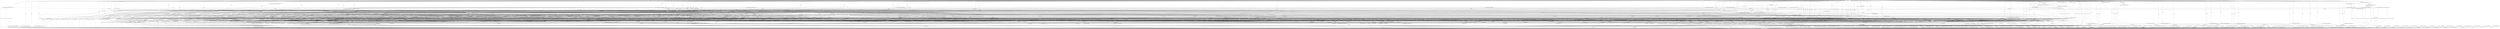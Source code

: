digraph "FUN1" {  
"8" [label = <(METHOD,FUN1)<SUB>1</SUB>> ]
"842" [label = <(METHOD_RETURN,void)<SUB>1</SUB>> ]
"9" [label = <(PARAM,void * VAR1)<SUB>1</SUB>> ]
"12" [label = <(&lt;operator&gt;.assignment,* VAR3 = (VAR2 *)VAR1)<SUB>3</SUB>> ]
"21" [label = <(&lt;operator&gt;.assignment,VAR9 = sizeof(VAR10) * 2 * 32)<SUB>8</SUB>> ]
"29" [label = <(memset,memset(VAR3-&gt;VAR11, 0 , VAR9))<SUB>9</SUB>> ]
"35" [label = <(&lt;operator&gt;.assignment,VAR9 = sizeof(VAR12))<SUB>11</SUB>> ]
"39" [label = <(memset,memset(VAR3-&gt;VAR13, 0 , VAR9))<SUB>12</SUB>> ]
"45" [label = <(&lt;operator&gt;.assignment,VAR9 = sizeof(VAR14) + FUN2())<SUB>14</SUB>> ]
"51" [label = <(memset,memset(VAR3-&gt;VAR15, 0, VAR9))<SUB>15</SUB>> ]
"57" [label = <(&lt;operator&gt;.assignment,VAR9 = sizeof(VAR16))<SUB>17</SUB>> ]
"61" [label = <(memset,memset(VAR3-&gt;VAR17, 0, VAR9))<SUB>18</SUB>> ]
"67" [label = <(&lt;operator&gt;.assignment,VAR9 = sizeof(VAR18))<SUB>20</SUB>> ]
"71" [label = <(memset,memset(VAR3-&gt;VAR19, 0, VAR9))<SUB>21</SUB>> ]
"77" [label = <(&lt;operator&gt;.assignment,VAR9 = sizeof(VAR20))<SUB>23</SUB>> ]
"81" [label = <(memset,memset(VAR3-&gt;VAR21, 0, VAR9))<SUB>24</SUB>> ]
"87" [label = <(&lt;operator&gt;.assignment,VAR9 = sizeof(VAR22))<SUB>26</SUB>> ]
"91" [label = <(memset,memset(VAR3-&gt;VAR23, 0, VAR9))<SUB>27</SUB>> ]
"97" [label = <(&lt;operator&gt;.assignment,VAR9 = sizeof(VAR4))<SUB>29</SUB>> ]
"101" [label = <(memset,memset(VAR3-&gt;VAR5, 0, VAR9))<SUB>30</SUB>> ]
"107" [label = <(&lt;operator&gt;.assignment,VAR9 = FUN3(sizeof(VAR24), sizeof(VAR25)))<SUB>32</SUB>> ]
"114" [label = <(memset,memset(VAR3-&gt;VAR26, 0, VAR9))<SUB>33</SUB>> ]
"120" [label = <(&lt;operator&gt;.assignment,VAR9 = sizeof(VAR27))<SUB>35</SUB>> ]
"124" [label = <(memset,memset(VAR3-&gt;VAR28, 0, VAR9))<SUB>36</SUB>> ]
"130" [label = <(&lt;operator&gt;.assignment,VAR9 = (sizeof(VAR29) &lt;&lt; 2))<SUB>38</SUB>> ]
"136" [label = <(memset,memset(VAR3-&gt;VAR30, 0 ,VAR9))<SUB>39</SUB>> ]
"142" [label = <(&lt;operator&gt;.assignment,VAR9 = sizeof(VAR14) + FUN2())<SUB>41</SUB>> ]
"148" [label = <(memset,memset(VAR3-&gt;VAR31, 0, VAR9))<SUB>42</SUB>> ]
"154" [label = <(FUN4,FUN4(VAR3))<SUB>45</SUB>> ]
"156" [label = <(&lt;operator&gt;.assignment,VAR5 = VAR3-&gt;VAR5)<SUB>47</SUB>> ]
"161" [label = <(&lt;operator&gt;.assignment,VAR3-&gt;VAR32 = 0)<SUB>48</SUB>> ]
"166" [label = <(&lt;operator&gt;.assignment,VAR3-&gt;VAR33 = 1)<SUB>50</SUB>> ]
"171" [label = <(&lt;operator&gt;.assignment,VAR3-&gt;VAR34 = VAR3-&gt;VAR35 = 0)<SUB>52</SUB>> ]
"180" [label = <(&lt;operator&gt;.assignment,VAR3-&gt;VAR36 = VAR37)<SUB>54</SUB>> ]
"185" [label = <(&lt;operator&gt;.assignment,VAR3-&gt;VAR38 = 0)<SUB>55</SUB>> ]
"190" [label = <(&lt;operator&gt;.assignment,VAR3-&gt;VAR39 = 0)<SUB>56</SUB>> ]
"195" [label = <(&lt;operator&gt;.assignment,VAR3-&gt;VAR40 = 0)<SUB>57</SUB>> ]
"200" [label = <(&lt;operator&gt;.assignment,VAR3-&gt;VAR41 = VAR42)<SUB>59</SUB>> ]
"205" [label = <(&lt;operator&gt;.assignment,VAR3-&gt;VAR43 = VAR42)<SUB>60</SUB>> ]
"210" [label = <(memset,memset(VAR3-&gt;VAR44, 0,
 ((sizeof(VAR25)) * VAR45)))<SUB>62</SUB>> ]
"219" [label = <(memset,memset(VAR3-&gt;VAR46, 0,
 ((sizeof(VAR24)) * VAR47)))<SUB>64</SUB>> ]
"228" [label = <(&lt;operator&gt;.assignment,VAR3-&gt;VAR48[0] = VAR49)<SUB>69</SUB>> ]
"235" [label = <(&lt;operator&gt;.assignment,VAR3-&gt;VAR48[1] = VAR50)<SUB>70</SUB>> ]
"242" [label = <(&lt;operator&gt;.assignment,VAR3-&gt;VAR51.VAR52 = VAR3)<SUB>72</SUB>> ]
"249" [label = <(&lt;operator&gt;.assignment,VAR3-&gt;VAR53 = 0)<SUB>74</SUB>> ]
"254" [label = <(&lt;operator&gt;.assignment,VAR3-&gt;VAR54-&gt;VAR52 = VAR3)<SUB>76</SUB>> ]
"261" [label = <(&lt;operator&gt;.assignment,VAR3-&gt;VAR19-&gt;VAR55 = 0)<SUB>79</SUB>> ]
"268" [label = <(&lt;operator&gt;.assignment,VAR3-&gt;VAR56 = NULL)<SUB>82</SUB>> ]
"273" [label = <(&lt;operator&gt;.assignment,VAR3-&gt;VAR57 = NULL)<SUB>83</SUB>> ]
"278" [label = <(&lt;operator&gt;.assignment,VAR3-&gt;VAR58 = 0)<SUB>84</SUB>> ]
"283" [label = <(&lt;operator&gt;.assignment,VAR3-&gt;VAR59 = 1)<SUB>85</SUB>> ]
"288" [label = <(&lt;operator&gt;.assignment,VAR3-&gt;VAR60 = 1)<SUB>86</SUB>> ]
"293" [label = <(&lt;operator&gt;.assignment,VAR3-&gt;VAR61 = 0)<SUB>87</SUB>> ]
"298" [label = <(&lt;operator&gt;.assignment,VAR3-&gt;VAR62 = 0)<SUB>88</SUB>> ]
"303" [label = <(&lt;operator&gt;.assignment,VAR3-&gt;VAR63 = 0)<SUB>89</SUB>> ]
"308" [label = <(&lt;operator&gt;.assignment,VAR3-&gt;VAR64 = 0)<SUB>90</SUB>> ]
"313" [label = <(&lt;operator&gt;.assignment,VAR3-&gt;VAR65 = 0)<SUB>92</SUB>> ]
"318" [label = <(&lt;operator&gt;.assignment,VAR3-&gt;VAR66 = -1)<SUB>93</SUB>> ]
"324" [label = <(&lt;operator&gt;.assignment,VAR3-&gt;VAR5-&gt;VAR67 = 0)<SUB>94</SUB>> ]
"331" [label = <(&lt;operator&gt;.assignment,VAR3-&gt;VAR17-&gt;VAR68 = VAR69)<SUB>96</SUB>> ]
"338" [label = <(&lt;operator&gt;.assignment,VAR3-&gt;VAR17-&gt;VAR70 = VAR71)<SUB>97</SUB>> ]
"345" [label = <(&lt;operator&gt;.assignment,VAR3-&gt;VAR17-&gt;VAR72 = VAR73)<SUB>98</SUB>> ]
"352" [label = <(&lt;operator&gt;.assignment,VAR3-&gt;VAR17-&gt;VAR74 = VAR75)<SUB>99</SUB>> ]
"359" [label = <(&lt;operator&gt;.assignment,VAR3-&gt;VAR17-&gt;VAR76 = VAR71)<SUB>100</SUB>> ]
"366" [label = <(&lt;operator&gt;.assignment,VAR3-&gt;VAR77 = 0xFF)<SUB>102</SUB>> ]
"371" [label = <(&lt;operator&gt;.assignment,VAR3-&gt;VAR78 = 0xffff)<SUB>103</SUB>> ]
"376" [label = <(&lt;operator&gt;.assignment,VAR3-&gt;VAR79 = 0)<SUB>104</SUB>> ]
"381" [label = <(&lt;operator&gt;.assignment,VAR3-&gt;VAR80 = 0)<SUB>105</SUB>> ]
"386" [label = <(&lt;operator&gt;.assignment,VAR7 = &amp;VAR3-&gt;VAR81)<SUB>108</SUB>> ]
"392" [label = <(&lt;operator&gt;.assignment,VAR8 = &amp;VAR3-&gt;VAR82)<SUB>109</SUB>> ]
"398" [label = <(&lt;operator&gt;.assignment,VAR7-&gt;VAR83 = VAR8-&gt;VAR83 = 0)<SUB>110</SUB>> ]
"407" [label = <(&lt;operator&gt;.assignment,VAR7-&gt;VAR84 = VAR8-&gt;VAR84 = 0)<SUB>111</SUB>> ]
"416" [label = <(&lt;operator&gt;.assignment,VAR7-&gt;VAR85 =
                    VAR8-&gt;VAR85 = 0)<SUB>112</SUB>> ]
"425" [label = <(&lt;operator&gt;.assignment,VAR7-&gt;VAR86[0] =
                    VAR8-&gt;VAR8...)<SUB>114</SUB>> ]
"438" [label = <(&lt;operator&gt;.assignment,VAR7-&gt;VAR86[1] =
                    VAR8-&gt;VAR8...)<SUB>116</SUB>> ]
"451" [label = <(&lt;operator&gt;.assignment,VAR7-&gt;VAR87 = VAR8-&gt;VAR87 = 0)<SUB>118</SUB>> ]
"460" [label = <(&lt;operator&gt;.assignment,VAR7-&gt;VAR88 = VAR8-&gt;VAR88 =
 0)<SUB>119</SUB>> ]
"469" [label = <(&lt;operator&gt;.assignment,VAR7-&gt;VAR89 =
                    VAR8-&gt;VAR89 = 0)<SUB>121</SUB>> ]
"478" [label = <(&lt;operator&gt;.assignment,VAR7-&gt;VAR90 = VAR8-&gt;VAR90 = 0)<SUB>123</SUB>> ]
"487" [label = <(&lt;operator&gt;.assignment,VAR7-&gt;VAR87 = VAR8-&gt;VAR87 = 0)<SUB>124</SUB>> ]
"496" [label = <(&lt;operator&gt;.assignment,VAR7-&gt;VAR91 = VAR8-&gt;VAR91 = 0)<SUB>125</SUB>> ]
"505" [label = <(&lt;operator&gt;.assignment,VAR5-&gt;VAR87 = 0)<SUB>126</SUB>> ]
"510" [label = <(&lt;operator&gt;.assignment,VAR5-&gt;VAR92 = 0)<SUB>127</SUB>> ]
"515" [label = <(&lt;operator&gt;.assignment,VAR3-&gt;VAR93 = 0)<SUB>129</SUB>> ]
"520" [label = <(&lt;operator&gt;.assignment,VAR3-&gt;VAR94 = 0)<SUB>130</SUB>> ]
"525" [label = <(&lt;operator&gt;.assignment,VAR3-&gt;VAR95 = 4)<SUB>131</SUB>> ]
"530" [label = <(&lt;operator&gt;.assignment,VAR3-&gt;VAR96 = 0)<SUB>134</SUB>> ]
"535" [label = <(&lt;operator&gt;.assignment,VAR3-&gt;VAR97.VAR98 = 0)<SUB>135</SUB>> ]
"542" [label = <(&lt;operator&gt;.assignment,VAR3-&gt;VAR99 = 0)<SUB>138</SUB>> ]
"547" [label = <(&lt;operator&gt;.assignment,VAR3-&gt;VAR100 = 0)<SUB>139</SUB>> ]
"552" [label = <(&lt;operator&gt;.assignment,VAR3-&gt;VAR101 = -1)<SUB>142</SUB>> ]
"558" [label = <(&lt;operator&gt;.assignment,VAR3-&gt;VAR102 = -1)<SUB>143</SUB>> ]
"564" [label = <(&lt;operator&gt;.assignment,VAR3-&gt;VAR103 = -1)<SUB>144</SUB>> ]
"570" [label = <(&lt;operator&gt;.assignment,VAR3-&gt;VAR66 = -1)<SUB>145</SUB>> ]
"576" [label = <(&lt;operator&gt;.assignment,VAR3-&gt;VAR104 = 0)<SUB>147</SUB>> ]
"581" [label = <(&lt;operator&gt;.assignment,VAR3-&gt;VAR105 = 0)<SUB>150</SUB>> ]
"586" [label = <(&lt;operator&gt;.assignment,VAR3-&gt;VAR106 = VAR107)<SUB>153</SUB>> ]
"591" [label = <(&lt;operator&gt;.assignment,VAR3-&gt;VAR108[0] = VAR109)<SUB>158</SUB>> ]
"598" [label = <(&lt;operator&gt;.assignment,VAR3-&gt;VAR108[1] =
                    VAR110)<SUB>159</SUB>> ]
"605" [label = <(&lt;operator&gt;.assignment,VAR3-&gt;VAR108[2] =
                    VAR111)<SUB>161</SUB>> ]
"612" [label = <(&lt;operator&gt;.assignment,VAR3-&gt;VAR112[0] = VAR113)<SUB>164</SUB>> ]
"619" [label = <(&lt;operator&gt;.assignment,VAR3-&gt;VAR112[1] = VAR114)<SUB>165</SUB>> ]
"626" [label = <(&lt;operator&gt;.assignment,VAR3-&gt;VAR115[0] =
                    VAR116)<SUB>167</SUB>> ]
"633" [label = <(&lt;operator&gt;.assignment,VAR3-&gt;VAR115[1] =
                    VAR117)<SUB>169</SUB>> ]
"640" [label = <(&lt;operator&gt;.assignment,VAR3-&gt;VAR115[2] =
                    VAR118)<SUB>171</SUB>> ]
"647" [label = <(&lt;operator&gt;.assignment,VAR3-&gt;VAR115[3] =
                    VAR119)<SUB>173</SUB>> ]
"654" [label = <(&lt;operator&gt;.assignment,VAR3-&gt;VAR120[0][0] = VAR121)<SUB>179</SUB>> ]
"663" [label = <(&lt;operator&gt;.assignment,VAR3-&gt;VAR120[0][1] = VAR122)<SUB>180</SUB>> ]
"672" [label = <(&lt;operator&gt;.assignment,VAR3-&gt;VAR120[1][0] = VAR123)<SUB>182</SUB>> ]
"681" [label = <(&lt;operator&gt;.assignment,VAR3-&gt;VAR120[1][1] = VAR124)<SUB>183</SUB>> ]
"690" [label = <(&lt;operator&gt;.assignment,VAR3-&gt;VAR125[0] =
                    VAR126)<SUB>185</SUB>> ]
"697" [label = <(&lt;operator&gt;.assignment,VAR3-&gt;VAR125[1] =
                    VAR127)<SUB>187</SUB>> ]
"704" [label = <(FUN5,FUN5(VAR3-&gt;VAR54))<SUB>191</SUB>> ]
"708" [label = <(&lt;operator&gt;.assignment,VAR3-&gt;VAR128 = 0)<SUB>193</SUB>> ]
"713" [label = <(&lt;operator&gt;.assignment,VAR3-&gt;VAR129 = 0)<SUB>194</SUB>> ]
"718" [label = <(&lt;operator&gt;.assignment,VAR3-&gt;VAR130 = 0)<SUB>195</SUB>> ]
"723" [label = <(&lt;operator&gt;.assignment,VAR3-&gt;VAR51.VAR131 = VAR132)<SUB>197</SUB>> ]
"730" [label = <(&lt;operator&gt;.assignment,VAR3-&gt;VAR133 = VAR3-&gt;VAR134[0])<SUB>199</SUB>> ]
"739" [label = <(&lt;operator&gt;.assignment,VAR3-&gt;VAR135 =
 &amp;VAR3-&gt;VAR136[0][0])<SUB>200</SUB>> ]
"751" [label = <(&lt;operator&gt;.assignment,VAR3-&gt;VAR137 = &amp;VAR3-&gt;VAR138)<SUB>202</SUB>> ]
"759" [label = <(&lt;operator&gt;.assignment,VAR3-&gt;VAR139 = 0)<SUB>206</SUB>> ]
"764" [label = <(BLOCK,{
        VAR3-&gt;VAR51.VAR52 = (void*)VAR3;
    ...,{
        VAR3-&gt;VAR51.VAR52 = (void*)VAR3;
    ...)<SUB>208</SUB>> ]
"801" [label = <(memset,memset(VAR3-&gt;VAR140, 0, (VAR141) * sizeof(VAR142)))<SUB>215</SUB>> ]
"810" [label = <(memset,memset(VAR3-&gt;VAR143, 0,

            (VAR141) *...)<SUB>216</SUB>> ]
"819" [label = <(memset,memset(VAR3-&gt;VAR145, 0,
            (VAR141) * ...)<SUB>219</SUB>> ]
"828" [label = <(FUN6,FUN6(VAR3))<SUB>224</SUB>> ]
"830" [label = <(FUN7,FUN7(VAR3))<SUB>225</SUB>> ]
"832" [label = <(&lt;operator&gt;.assignment,VAR3-&gt;VAR146 = VAR147)<SUB>226</SUB>> ]
"837" [label = <(&lt;operator&gt;.assignment,VAR3-&gt;VAR32 = 1)<SUB>227</SUB>> ]
"765" [label = <(&lt;operator&gt;.assignment,VAR3-&gt;VAR51.VAR52 = (void*)VAR3)<SUB>209</SUB>> ]
"774" [label = <(&lt;operator&gt;.assignment,VAR3-&gt;VAR23-&gt;VAR52 = (void*)VAR3)<SUB>210</SUB>> ]
"783" [label = <(&lt;operator&gt;.assignment,VAR3-&gt;VAR5-&gt;VAR52 = (void*)VAR3)<SUB>211</SUB>> ]
"792" [label = <(&lt;operator&gt;.assignment,VAR3-&gt;VAR54-&gt;VAR52 = (void*)VAR3)<SUB>212</SUB>> ]
"14" [label = <(&lt;operator&gt;.cast,(VAR2 *)VAR1)<SUB>3</SUB>> ]
"23" [label = <(&lt;operator&gt;.multiplication,sizeof(VAR10) * 2 * 32)<SUB>8</SUB>> ]
"37" [label = <(&lt;operator&gt;.sizeOf,sizeof(VAR12))<SUB>11</SUB>> ]
"47" [label = <(&lt;operator&gt;.addition,sizeof(VAR14) + FUN2())<SUB>14</SUB>> ]
"59" [label = <(&lt;operator&gt;.sizeOf,sizeof(VAR16))<SUB>17</SUB>> ]
"69" [label = <(&lt;operator&gt;.sizeOf,sizeof(VAR18))<SUB>20</SUB>> ]
"79" [label = <(&lt;operator&gt;.sizeOf,sizeof(VAR20))<SUB>23</SUB>> ]
"89" [label = <(&lt;operator&gt;.sizeOf,sizeof(VAR22))<SUB>26</SUB>> ]
"99" [label = <(&lt;operator&gt;.sizeOf,sizeof(VAR4))<SUB>29</SUB>> ]
"122" [label = <(&lt;operator&gt;.sizeOf,sizeof(VAR27))<SUB>35</SUB>> ]
"132" [label = <(&lt;operator&gt;.shiftLeft,sizeof(VAR29) &lt;&lt; 2)<SUB>38</SUB>> ]
"144" [label = <(&lt;operator&gt;.addition,sizeof(VAR14) + FUN2())<SUB>41</SUB>> ]
"175" [label = <(&lt;operator&gt;.assignment,VAR3-&gt;VAR35 = 0)<SUB>52</SUB>> ]
"215" [label = <(&lt;operator&gt;.multiplication,(sizeof(VAR25)) * VAR45)<SUB>63</SUB>> ]
"224" [label = <(&lt;operator&gt;.multiplication,(sizeof(VAR24)) * VAR47)<SUB>65</SUB>> ]
"322" [label = <(&lt;operator&gt;.minus,-1)<SUB>93</SUB>> ]
"402" [label = <(&lt;operator&gt;.assignment,VAR8-&gt;VAR83 = 0)<SUB>110</SUB>> ]
"411" [label = <(&lt;operator&gt;.assignment,VAR8-&gt;VAR84 = 0)<SUB>111</SUB>> ]
"420" [label = <(&lt;operator&gt;.assignment,VAR8-&gt;VAR85 = 0)<SUB>113</SUB>> ]
"431" [label = <(&lt;operator&gt;.assignment,VAR8-&gt;VAR86[0] = 0)<SUB>115</SUB>> ]
"444" [label = <(&lt;operator&gt;.assignment,VAR8-&gt;VAR86[1] = 0)<SUB>117</SUB>> ]
"455" [label = <(&lt;operator&gt;.assignment,VAR8-&gt;VAR87 = 0)<SUB>118</SUB>> ]
"464" [label = <(&lt;operator&gt;.assignment,VAR8-&gt;VAR88 =
 0)<SUB>119</SUB>> ]
"473" [label = <(&lt;operator&gt;.assignment,VAR8-&gt;VAR89 = 0)<SUB>122</SUB>> ]
"482" [label = <(&lt;operator&gt;.assignment,VAR8-&gt;VAR90 = 0)<SUB>123</SUB>> ]
"491" [label = <(&lt;operator&gt;.assignment,VAR8-&gt;VAR87 = 0)<SUB>124</SUB>> ]
"500" [label = <(&lt;operator&gt;.assignment,VAR8-&gt;VAR91 = 0)<SUB>125</SUB>> ]
"556" [label = <(&lt;operator&gt;.minus,-1)<SUB>142</SUB>> ]
"562" [label = <(&lt;operator&gt;.minus,-1)<SUB>143</SUB>> ]
"568" [label = <(&lt;operator&gt;.minus,-1)<SUB>144</SUB>> ]
"574" [label = <(&lt;operator&gt;.minus,-1)<SUB>145</SUB>> ]
"806" [label = <(&lt;operator&gt;.multiplication,(VAR141) * sizeof(VAR142))<SUB>215</SUB>> ]
"815" [label = <(&lt;operator&gt;.multiplication,(VAR141) * sizeof(VAR144))<SUB>218</SUB>> ]
"824" [label = <(&lt;operator&gt;.multiplication,(VAR141) * sizeof(VAR144))<SUB>220</SUB>> ]
"24" [label = <(&lt;operator&gt;.multiplication,sizeof(VAR10) * 2)<SUB>8</SUB>> ]
"133" [label = <(&lt;operator&gt;.sizeOf,sizeof(VAR29))<SUB>38</SUB>> ]
"145" [label = <(&lt;operator&gt;.sizeOf,sizeof(VAR14))<SUB>41</SUB>> ]
"216" [label = <(&lt;operator&gt;.sizeOf,sizeof(VAR25))<SUB>63</SUB>> ]
"225" [label = <(&lt;operator&gt;.sizeOf,sizeof(VAR24))<SUB>65</SUB>> ]
"771" [label = <(&lt;operator&gt;.cast,(void*)VAR3)<SUB>209</SUB>> ]
"780" [label = <(&lt;operator&gt;.cast,(void*)VAR3)<SUB>210</SUB>> ]
"789" [label = <(&lt;operator&gt;.cast,(void*)VAR3)<SUB>211</SUB>> ]
"798" [label = <(&lt;operator&gt;.cast,(void*)VAR3)<SUB>212</SUB>> ]
"808" [label = <(&lt;operator&gt;.sizeOf,sizeof(VAR142))<SUB>215</SUB>> ]
"826" [label = <(&lt;operator&gt;.sizeOf,sizeof(VAR144))<SUB>220</SUB>> ]
"25" [label = <(&lt;operator&gt;.sizeOf,sizeof(VAR10))<SUB>8</SUB>> ]
  "14" -> "842"  [ label = "DDG: VAR1"] 
  "12" -> "842"  [ label = "DDG: (VAR2 *)VAR1"] 
  "12" -> "842"  [ label = "DDG: * VAR3 = (VAR2 *)VAR1"] 
  "23" -> "842"  [ label = "DDG: sizeof(VAR10) * 2"] 
  "21" -> "842"  [ label = "DDG: sizeof(VAR10) * 2 * 32"] 
  "21" -> "842"  [ label = "DDG: VAR9 = sizeof(VAR10) * 2 * 32"] 
  "29" -> "842"  [ label = "DDG: VAR3-&gt;VAR11"] 
  "29" -> "842"  [ label = "DDG: memset(VAR3-&gt;VAR11, 0 , VAR9)"] 
  "35" -> "842"  [ label = "DDG: VAR9 = sizeof(VAR12)"] 
  "39" -> "842"  [ label = "DDG: VAR3-&gt;VAR13"] 
  "39" -> "842"  [ label = "DDG: memset(VAR3-&gt;VAR13, 0 , VAR9)"] 
  "51" -> "842"  [ label = "DDG: VAR3-&gt;VAR15"] 
  "51" -> "842"  [ label = "DDG: memset(VAR3-&gt;VAR15, 0, VAR9)"] 
  "57" -> "842"  [ label = "DDG: VAR9 = sizeof(VAR16)"] 
  "61" -> "842"  [ label = "DDG: VAR3-&gt;VAR17"] 
  "61" -> "842"  [ label = "DDG: memset(VAR3-&gt;VAR17, 0, VAR9)"] 
  "67" -> "842"  [ label = "DDG: VAR9 = sizeof(VAR18)"] 
  "71" -> "842"  [ label = "DDG: VAR3-&gt;VAR19"] 
  "71" -> "842"  [ label = "DDG: memset(VAR3-&gt;VAR19, 0, VAR9)"] 
  "77" -> "842"  [ label = "DDG: VAR9 = sizeof(VAR20)"] 
  "81" -> "842"  [ label = "DDG: VAR3-&gt;VAR21"] 
  "81" -> "842"  [ label = "DDG: memset(VAR3-&gt;VAR21, 0, VAR9)"] 
  "87" -> "842"  [ label = "DDG: VAR9 = sizeof(VAR22)"] 
  "91" -> "842"  [ label = "DDG: VAR3-&gt;VAR23"] 
  "91" -> "842"  [ label = "DDG: memset(VAR3-&gt;VAR23, 0, VAR9)"] 
  "97" -> "842"  [ label = "DDG: VAR9 = sizeof(VAR4)"] 
  "101" -> "842"  [ label = "DDG: memset(VAR3-&gt;VAR5, 0, VAR9)"] 
  "107" -> "842"  [ label = "DDG: FUN3(sizeof(VAR24), sizeof(VAR25))"] 
  "107" -> "842"  [ label = "DDG: VAR9 = FUN3(sizeof(VAR24), sizeof(VAR25))"] 
  "114" -> "842"  [ label = "DDG: VAR3-&gt;VAR26"] 
  "114" -> "842"  [ label = "DDG: memset(VAR3-&gt;VAR26, 0, VAR9)"] 
  "120" -> "842"  [ label = "DDG: VAR9 = sizeof(VAR27)"] 
  "124" -> "842"  [ label = "DDG: VAR3-&gt;VAR28"] 
  "124" -> "842"  [ label = "DDG: memset(VAR3-&gt;VAR28, 0, VAR9)"] 
  "130" -> "842"  [ label = "DDG: sizeof(VAR29) &lt;&lt; 2"] 
  "130" -> "842"  [ label = "DDG: VAR9 = (sizeof(VAR29) &lt;&lt; 2)"] 
  "136" -> "842"  [ label = "DDG: VAR3-&gt;VAR30"] 
  "136" -> "842"  [ label = "DDG: memset(VAR3-&gt;VAR30, 0 ,VAR9)"] 
  "145" -> "842"  [ label = "DDG: VAR14"] 
  "144" -> "842"  [ label = "DDG: FUN2()"] 
  "142" -> "842"  [ label = "DDG: sizeof(VAR14) + FUN2()"] 
  "142" -> "842"  [ label = "DDG: VAR9 = sizeof(VAR14) + FUN2()"] 
  "148" -> "842"  [ label = "DDG: VAR3-&gt;VAR31"] 
  "148" -> "842"  [ label = "DDG: VAR9"] 
  "148" -> "842"  [ label = "DDG: memset(VAR3-&gt;VAR31, 0, VAR9)"] 
  "154" -> "842"  [ label = "DDG: FUN4(VAR3)"] 
  "156" -> "842"  [ label = "DDG: VAR5"] 
  "156" -> "842"  [ label = "DDG: VAR3-&gt;VAR5"] 
  "156" -> "842"  [ label = "DDG: VAR5 = VAR3-&gt;VAR5"] 
  "161" -> "842"  [ label = "DDG: VAR3-&gt;VAR32 = 0"] 
  "166" -> "842"  [ label = "DDG: VAR3-&gt;VAR33"] 
  "166" -> "842"  [ label = "DDG: VAR3-&gt;VAR33 = 1"] 
  "171" -> "842"  [ label = "DDG: VAR3-&gt;VAR34"] 
  "175" -> "842"  [ label = "DDG: VAR3-&gt;VAR35"] 
  "171" -> "842"  [ label = "DDG: VAR3-&gt;VAR35 = 0"] 
  "171" -> "842"  [ label = "DDG: VAR3-&gt;VAR34 = VAR3-&gt;VAR35 = 0"] 
  "180" -> "842"  [ label = "DDG: VAR3-&gt;VAR36"] 
  "180" -> "842"  [ label = "DDG: VAR3-&gt;VAR36 = VAR37"] 
  "185" -> "842"  [ label = "DDG: VAR3-&gt;VAR38"] 
  "185" -> "842"  [ label = "DDG: VAR3-&gt;VAR38 = 0"] 
  "190" -> "842"  [ label = "DDG: VAR3-&gt;VAR39"] 
  "190" -> "842"  [ label = "DDG: VAR3-&gt;VAR39 = 0"] 
  "195" -> "842"  [ label = "DDG: VAR3-&gt;VAR40"] 
  "195" -> "842"  [ label = "DDG: VAR3-&gt;VAR40 = 0"] 
  "200" -> "842"  [ label = "DDG: VAR3-&gt;VAR41"] 
  "200" -> "842"  [ label = "DDG: VAR3-&gt;VAR41 = VAR42"] 
  "205" -> "842"  [ label = "DDG: VAR3-&gt;VAR43"] 
  "205" -> "842"  [ label = "DDG: VAR42"] 
  "205" -> "842"  [ label = "DDG: VAR3-&gt;VAR43 = VAR42"] 
  "210" -> "842"  [ label = "DDG: VAR3-&gt;VAR44"] 
  "216" -> "842"  [ label = "DDG: VAR25"] 
  "210" -> "842"  [ label = "DDG: (sizeof(VAR25)) * VAR45"] 
  "210" -> "842"  [ label = "DDG: memset(VAR3-&gt;VAR44, 0,
 ((sizeof(VAR25)) * VAR45))"] 
  "219" -> "842"  [ label = "DDG: VAR3-&gt;VAR46"] 
  "225" -> "842"  [ label = "DDG: VAR24"] 
  "219" -> "842"  [ label = "DDG: (sizeof(VAR24)) * VAR47"] 
  "219" -> "842"  [ label = "DDG: memset(VAR3-&gt;VAR46, 0,
 ((sizeof(VAR24)) * VAR47))"] 
  "228" -> "842"  [ label = "DDG: VAR3-&gt;VAR48[0]"] 
  "228" -> "842"  [ label = "DDG: VAR3-&gt;VAR48[0] = VAR49"] 
  "235" -> "842"  [ label = "DDG: VAR3-&gt;VAR48[1]"] 
  "235" -> "842"  [ label = "DDG: VAR3-&gt;VAR48[1] = VAR50"] 
  "242" -> "842"  [ label = "DDG: VAR3-&gt;VAR51.VAR52 = VAR3"] 
  "249" -> "842"  [ label = "DDG: VAR3-&gt;VAR53"] 
  "249" -> "842"  [ label = "DDG: VAR3-&gt;VAR53 = 0"] 
  "254" -> "842"  [ label = "DDG: VAR3-&gt;VAR54-&gt;VAR52 = VAR3"] 
  "261" -> "842"  [ label = "DDG: VAR3-&gt;VAR19-&gt;VAR55"] 
  "261" -> "842"  [ label = "DDG: VAR3-&gt;VAR19-&gt;VAR55 = 0"] 
  "268" -> "842"  [ label = "DDG: VAR3-&gt;VAR56"] 
  "268" -> "842"  [ label = "DDG: VAR3-&gt;VAR56 = NULL"] 
  "273" -> "842"  [ label = "DDG: VAR3-&gt;VAR57"] 
  "273" -> "842"  [ label = "DDG: NULL"] 
  "273" -> "842"  [ label = "DDG: VAR3-&gt;VAR57 = NULL"] 
  "278" -> "842"  [ label = "DDG: VAR3-&gt;VAR58"] 
  "278" -> "842"  [ label = "DDG: VAR3-&gt;VAR58 = 0"] 
  "283" -> "842"  [ label = "DDG: VAR3-&gt;VAR59"] 
  "283" -> "842"  [ label = "DDG: VAR3-&gt;VAR59 = 1"] 
  "288" -> "842"  [ label = "DDG: VAR3-&gt;VAR60"] 
  "288" -> "842"  [ label = "DDG: VAR3-&gt;VAR60 = 1"] 
  "293" -> "842"  [ label = "DDG: VAR3-&gt;VAR61"] 
  "293" -> "842"  [ label = "DDG: VAR3-&gt;VAR61 = 0"] 
  "298" -> "842"  [ label = "DDG: VAR3-&gt;VAR62"] 
  "298" -> "842"  [ label = "DDG: VAR3-&gt;VAR62 = 0"] 
  "303" -> "842"  [ label = "DDG: VAR3-&gt;VAR63"] 
  "303" -> "842"  [ label = "DDG: VAR3-&gt;VAR63 = 0"] 
  "308" -> "842"  [ label = "DDG: VAR3-&gt;VAR64"] 
  "308" -> "842"  [ label = "DDG: VAR3-&gt;VAR64 = 0"] 
  "313" -> "842"  [ label = "DDG: VAR3-&gt;VAR65"] 
  "313" -> "842"  [ label = "DDG: VAR3-&gt;VAR65 = 0"] 
  "324" -> "842"  [ label = "DDG: VAR3-&gt;VAR5-&gt;VAR67"] 
  "324" -> "842"  [ label = "DDG: VAR3-&gt;VAR5-&gt;VAR67 = 0"] 
  "331" -> "842"  [ label = "DDG: VAR3-&gt;VAR17-&gt;VAR68"] 
  "331" -> "842"  [ label = "DDG: VAR3-&gt;VAR17-&gt;VAR68 = VAR69"] 
  "338" -> "842"  [ label = "DDG: VAR3-&gt;VAR17-&gt;VAR70"] 
  "338" -> "842"  [ label = "DDG: VAR3-&gt;VAR17-&gt;VAR70 = VAR71"] 
  "345" -> "842"  [ label = "DDG: VAR3-&gt;VAR17-&gt;VAR72"] 
  "345" -> "842"  [ label = "DDG: VAR3-&gt;VAR17-&gt;VAR72 = VAR73"] 
  "352" -> "842"  [ label = "DDG: VAR3-&gt;VAR17-&gt;VAR74"] 
  "352" -> "842"  [ label = "DDG: VAR3-&gt;VAR17-&gt;VAR74 = VAR75"] 
  "359" -> "842"  [ label = "DDG: VAR3-&gt;VAR17-&gt;VAR76"] 
  "359" -> "842"  [ label = "DDG: VAR71"] 
  "359" -> "842"  [ label = "DDG: VAR3-&gt;VAR17-&gt;VAR76 = VAR71"] 
  "366" -> "842"  [ label = "DDG: VAR3-&gt;VAR77"] 
  "366" -> "842"  [ label = "DDG: VAR3-&gt;VAR77 = 0xFF"] 
  "371" -> "842"  [ label = "DDG: VAR3-&gt;VAR78"] 
  "371" -> "842"  [ label = "DDG: VAR3-&gt;VAR78 = 0xffff"] 
  "376" -> "842"  [ label = "DDG: VAR3-&gt;VAR79"] 
  "376" -> "842"  [ label = "DDG: VAR3-&gt;VAR79 = 0"] 
  "381" -> "842"  [ label = "DDG: VAR3-&gt;VAR80"] 
  "381" -> "842"  [ label = "DDG: VAR3-&gt;VAR80 = 0"] 
  "386" -> "842"  [ label = "DDG: VAR7"] 
  "386" -> "842"  [ label = "DDG: &amp;VAR3-&gt;VAR81"] 
  "386" -> "842"  [ label = "DDG: VAR7 = &amp;VAR3-&gt;VAR81"] 
  "392" -> "842"  [ label = "DDG: VAR8"] 
  "392" -> "842"  [ label = "DDG: &amp;VAR3-&gt;VAR82"] 
  "392" -> "842"  [ label = "DDG: VAR8 = &amp;VAR3-&gt;VAR82"] 
  "398" -> "842"  [ label = "DDG: VAR7-&gt;VAR83"] 
  "402" -> "842"  [ label = "DDG: VAR8-&gt;VAR83"] 
  "398" -> "842"  [ label = "DDG: VAR8-&gt;VAR83 = 0"] 
  "398" -> "842"  [ label = "DDG: VAR7-&gt;VAR83 = VAR8-&gt;VAR83 = 0"] 
  "407" -> "842"  [ label = "DDG: VAR7-&gt;VAR84"] 
  "411" -> "842"  [ label = "DDG: VAR8-&gt;VAR84"] 
  "407" -> "842"  [ label = "DDG: VAR8-&gt;VAR84 = 0"] 
  "407" -> "842"  [ label = "DDG: VAR7-&gt;VAR84 = VAR8-&gt;VAR84 = 0"] 
  "416" -> "842"  [ label = "DDG: VAR7-&gt;VAR85"] 
  "420" -> "842"  [ label = "DDG: VAR8-&gt;VAR85"] 
  "416" -> "842"  [ label = "DDG: VAR8-&gt;VAR85 = 0"] 
  "416" -> "842"  [ label = "DDG: VAR7-&gt;VAR85 =
                    VAR8-&gt;VAR85 = 0"] 
  "425" -> "842"  [ label = "DDG: VAR7-&gt;VAR86[0]"] 
  "431" -> "842"  [ label = "DDG: VAR8-&gt;VAR86[0]"] 
  "425" -> "842"  [ label = "DDG: VAR8-&gt;VAR86[0] = 0"] 
  "425" -> "842"  [ label = "DDG: VAR7-&gt;VAR86[0] =
                    VAR8-&gt;VAR86[0] = 0"] 
  "438" -> "842"  [ label = "DDG: VAR7-&gt;VAR86[1]"] 
  "444" -> "842"  [ label = "DDG: VAR8-&gt;VAR86[1]"] 
  "438" -> "842"  [ label = "DDG: VAR8-&gt;VAR86[1] = 0"] 
  "438" -> "842"  [ label = "DDG: VAR7-&gt;VAR86[1] =
                    VAR8-&gt;VAR86[1] = 0"] 
  "460" -> "842"  [ label = "DDG: VAR7-&gt;VAR88"] 
  "464" -> "842"  [ label = "DDG: VAR8-&gt;VAR88"] 
  "460" -> "842"  [ label = "DDG: VAR8-&gt;VAR88 =
 0"] 
  "460" -> "842"  [ label = "DDG: VAR7-&gt;VAR88 = VAR8-&gt;VAR88 =
 0"] 
  "469" -> "842"  [ label = "DDG: VAR7-&gt;VAR89"] 
  "473" -> "842"  [ label = "DDG: VAR8-&gt;VAR89"] 
  "469" -> "842"  [ label = "DDG: VAR8-&gt;VAR89 = 0"] 
  "469" -> "842"  [ label = "DDG: VAR7-&gt;VAR89 =
                    VAR8-&gt;VAR89 = 0"] 
  "478" -> "842"  [ label = "DDG: VAR7-&gt;VAR90"] 
  "482" -> "842"  [ label = "DDG: VAR8-&gt;VAR90"] 
  "478" -> "842"  [ label = "DDG: VAR8-&gt;VAR90 = 0"] 
  "478" -> "842"  [ label = "DDG: VAR7-&gt;VAR90 = VAR8-&gt;VAR90 = 0"] 
  "487" -> "842"  [ label = "DDG: VAR7-&gt;VAR87"] 
  "491" -> "842"  [ label = "DDG: VAR8-&gt;VAR87"] 
  "487" -> "842"  [ label = "DDG: VAR8-&gt;VAR87 = 0"] 
  "487" -> "842"  [ label = "DDG: VAR7-&gt;VAR87 = VAR8-&gt;VAR87 = 0"] 
  "496" -> "842"  [ label = "DDG: VAR7-&gt;VAR91"] 
  "500" -> "842"  [ label = "DDG: VAR8-&gt;VAR91"] 
  "496" -> "842"  [ label = "DDG: VAR8-&gt;VAR91 = 0"] 
  "496" -> "842"  [ label = "DDG: VAR7-&gt;VAR91 = VAR8-&gt;VAR91 = 0"] 
  "505" -> "842"  [ label = "DDG: VAR5-&gt;VAR87"] 
  "505" -> "842"  [ label = "DDG: VAR5-&gt;VAR87 = 0"] 
  "510" -> "842"  [ label = "DDG: VAR5-&gt;VAR92"] 
  "510" -> "842"  [ label = "DDG: VAR5-&gt;VAR92 = 0"] 
  "515" -> "842"  [ label = "DDG: VAR3-&gt;VAR93"] 
  "515" -> "842"  [ label = "DDG: VAR3-&gt;VAR93 = 0"] 
  "520" -> "842"  [ label = "DDG: VAR3-&gt;VAR94"] 
  "520" -> "842"  [ label = "DDG: VAR3-&gt;VAR94 = 0"] 
  "525" -> "842"  [ label = "DDG: VAR3-&gt;VAR95"] 
  "525" -> "842"  [ label = "DDG: VAR3-&gt;VAR95 = 4"] 
  "530" -> "842"  [ label = "DDG: VAR3-&gt;VAR96"] 
  "530" -> "842"  [ label = "DDG: VAR3-&gt;VAR96 = 0"] 
  "535" -> "842"  [ label = "DDG: VAR3-&gt;VAR97.VAR98 = 0"] 
  "542" -> "842"  [ label = "DDG: VAR3-&gt;VAR99"] 
  "542" -> "842"  [ label = "DDG: VAR3-&gt;VAR99 = 0"] 
  "547" -> "842"  [ label = "DDG: VAR3-&gt;VAR100"] 
  "547" -> "842"  [ label = "DDG: VAR3-&gt;VAR100 = 0"] 
  "552" -> "842"  [ label = "DDG: VAR3-&gt;VAR101"] 
  "552" -> "842"  [ label = "DDG: VAR3-&gt;VAR101 = -1"] 
  "558" -> "842"  [ label = "DDG: VAR3-&gt;VAR102"] 
  "558" -> "842"  [ label = "DDG: VAR3-&gt;VAR102 = -1"] 
  "564" -> "842"  [ label = "DDG: VAR3-&gt;VAR103"] 
  "564" -> "842"  [ label = "DDG: VAR3-&gt;VAR103 = -1"] 
  "570" -> "842"  [ label = "DDG: VAR3-&gt;VAR66"] 
  "570" -> "842"  [ label = "DDG: -1"] 
  "570" -> "842"  [ label = "DDG: VAR3-&gt;VAR66 = -1"] 
  "576" -> "842"  [ label = "DDG: VAR3-&gt;VAR104"] 
  "576" -> "842"  [ label = "DDG: VAR3-&gt;VAR104 = 0"] 
  "581" -> "842"  [ label = "DDG: VAR3-&gt;VAR105"] 
  "581" -> "842"  [ label = "DDG: VAR3-&gt;VAR105 = 0"] 
  "586" -> "842"  [ label = "DDG: VAR3-&gt;VAR106"] 
  "586" -> "842"  [ label = "DDG: VAR3-&gt;VAR106 = VAR107"] 
  "591" -> "842"  [ label = "DDG: VAR3-&gt;VAR108[0]"] 
  "591" -> "842"  [ label = "DDG: VAR3-&gt;VAR108[0] = VAR109"] 
  "598" -> "842"  [ label = "DDG: VAR3-&gt;VAR108[1]"] 
  "598" -> "842"  [ label = "DDG: VAR3-&gt;VAR108[1] =
                    VAR110"] 
  "605" -> "842"  [ label = "DDG: VAR3-&gt;VAR108[2]"] 
  "605" -> "842"  [ label = "DDG: VAR3-&gt;VAR108[2] =
                    VAR111"] 
  "612" -> "842"  [ label = "DDG: VAR3-&gt;VAR112[0]"] 
  "612" -> "842"  [ label = "DDG: VAR3-&gt;VAR112[0] = VAR113"] 
  "619" -> "842"  [ label = "DDG: VAR3-&gt;VAR112[1]"] 
  "619" -> "842"  [ label = "DDG: VAR3-&gt;VAR112[1] = VAR114"] 
  "626" -> "842"  [ label = "DDG: VAR3-&gt;VAR115[0]"] 
  "626" -> "842"  [ label = "DDG: VAR3-&gt;VAR115[0] =
                    VAR116"] 
  "633" -> "842"  [ label = "DDG: VAR3-&gt;VAR115[1]"] 
  "633" -> "842"  [ label = "DDG: VAR3-&gt;VAR115[1] =
                    VAR117"] 
  "640" -> "842"  [ label = "DDG: VAR3-&gt;VAR115[2]"] 
  "640" -> "842"  [ label = "DDG: VAR3-&gt;VAR115[2] =
                    VAR118"] 
  "647" -> "842"  [ label = "DDG: VAR3-&gt;VAR115[3]"] 
  "647" -> "842"  [ label = "DDG: VAR3-&gt;VAR115[3] =
                    VAR119"] 
  "654" -> "842"  [ label = "DDG: VAR3-&gt;VAR120[0][0]"] 
  "654" -> "842"  [ label = "DDG: VAR3-&gt;VAR120[0][0] = VAR121"] 
  "663" -> "842"  [ label = "DDG: VAR3-&gt;VAR120[0][1]"] 
  "663" -> "842"  [ label = "DDG: VAR3-&gt;VAR120[0][1] = VAR122"] 
  "672" -> "842"  [ label = "DDG: VAR3-&gt;VAR120[1][0]"] 
  "672" -> "842"  [ label = "DDG: VAR3-&gt;VAR120[1][0] = VAR123"] 
  "681" -> "842"  [ label = "DDG: VAR3-&gt;VAR120[1][1]"] 
  "681" -> "842"  [ label = "DDG: VAR3-&gt;VAR120[1][1] = VAR124"] 
  "690" -> "842"  [ label = "DDG: VAR3-&gt;VAR125[0]"] 
  "690" -> "842"  [ label = "DDG: VAR3-&gt;VAR125[0] =
                    VAR126"] 
  "697" -> "842"  [ label = "DDG: VAR3-&gt;VAR125[1]"] 
  "697" -> "842"  [ label = "DDG: VAR3-&gt;VAR125[1] =
                    VAR127"] 
  "704" -> "842"  [ label = "DDG: VAR3-&gt;VAR54"] 
  "704" -> "842"  [ label = "DDG: FUN5(VAR3-&gt;VAR54)"] 
  "708" -> "842"  [ label = "DDG: VAR3-&gt;VAR128"] 
  "708" -> "842"  [ label = "DDG: VAR3-&gt;VAR128 = 0"] 
  "713" -> "842"  [ label = "DDG: VAR3-&gt;VAR129"] 
  "713" -> "842"  [ label = "DDG: VAR3-&gt;VAR129 = 0"] 
  "718" -> "842"  [ label = "DDG: VAR3-&gt;VAR130"] 
  "718" -> "842"  [ label = "DDG: VAR3-&gt;VAR130 = 0"] 
  "723" -> "842"  [ label = "DDG: VAR3-&gt;VAR51.VAR131 = VAR132"] 
  "730" -> "842"  [ label = "DDG: VAR3-&gt;VAR133"] 
  "730" -> "842"  [ label = "DDG: VAR3-&gt;VAR134[0]"] 
  "730" -> "842"  [ label = "DDG: VAR3-&gt;VAR133 = VAR3-&gt;VAR134[0]"] 
  "739" -> "842"  [ label = "DDG: VAR3-&gt;VAR135"] 
  "739" -> "842"  [ label = "DDG: &amp;VAR3-&gt;VAR136[0][0]"] 
  "739" -> "842"  [ label = "DDG: VAR3-&gt;VAR135 =
 &amp;VAR3-&gt;VAR136[0][0]"] 
  "751" -> "842"  [ label = "DDG: VAR3-&gt;VAR137"] 
  "751" -> "842"  [ label = "DDG: &amp;VAR3-&gt;VAR138"] 
  "751" -> "842"  [ label = "DDG: VAR3-&gt;VAR137 = &amp;VAR3-&gt;VAR138"] 
  "759" -> "842"  [ label = "DDG: VAR3-&gt;VAR139"] 
  "759" -> "842"  [ label = "DDG: VAR3-&gt;VAR139 = 0"] 
  "765" -> "842"  [ label = "DDG: VAR3-&gt;VAR51.VAR52 = (void*)VAR3"] 
  "774" -> "842"  [ label = "DDG: VAR3-&gt;VAR23-&gt;VAR52"] 
  "774" -> "842"  [ label = "DDG: VAR3-&gt;VAR23-&gt;VAR52 = (void*)VAR3"] 
  "783" -> "842"  [ label = "DDG: VAR3-&gt;VAR5-&gt;VAR52"] 
  "783" -> "842"  [ label = "DDG: VAR3-&gt;VAR5-&gt;VAR52 = (void*)VAR3"] 
  "792" -> "842"  [ label = "DDG: VAR3-&gt;VAR54-&gt;VAR52"] 
  "792" -> "842"  [ label = "DDG: (void*)VAR3"] 
  "792" -> "842"  [ label = "DDG: VAR3-&gt;VAR54-&gt;VAR52 = (void*)VAR3"] 
  "801" -> "842"  [ label = "DDG: VAR3-&gt;VAR140"] 
  "801" -> "842"  [ label = "DDG: (VAR141) * sizeof(VAR142)"] 
  "801" -> "842"  [ label = "DDG: memset(VAR3-&gt;VAR140, 0, (VAR141) * sizeof(VAR142))"] 
  "810" -> "842"  [ label = "DDG: VAR3-&gt;VAR143"] 
  "810" -> "842"  [ label = "DDG: memset(VAR3-&gt;VAR143, 0,

            (VAR141) * sizeof(VAR144))"] 
  "819" -> "842"  [ label = "DDG: VAR3-&gt;VAR145"] 
  "824" -> "842"  [ label = "DDG: VAR141"] 
  "826" -> "842"  [ label = "DDG: VAR144"] 
  "819" -> "842"  [ label = "DDG: (VAR141) * sizeof(VAR144)"] 
  "819" -> "842"  [ label = "DDG: memset(VAR3-&gt;VAR145, 0,
            (VAR141) * sizeof(VAR144))"] 
  "828" -> "842"  [ label = "DDG: FUN6(VAR3)"] 
  "830" -> "842"  [ label = "DDG: VAR3"] 
  "830" -> "842"  [ label = "DDG: FUN7(VAR3)"] 
  "832" -> "842"  [ label = "DDG: VAR3-&gt;VAR146"] 
  "832" -> "842"  [ label = "DDG: VAR3-&gt;VAR146 = VAR147"] 
  "837" -> "842"  [ label = "DDG: VAR3-&gt;VAR32"] 
  "837" -> "842"  [ label = "DDG: VAR3-&gt;VAR32 = 1"] 
  "586" -> "842"  [ label = "DDG: VAR107"] 
  "619" -> "842"  [ label = "DDG: VAR114"] 
  "235" -> "842"  [ label = "DDG: VAR50"] 
  "626" -> "842"  [ label = "DDG: VAR116"] 
  "133" -> "842"  [ label = "DDG: VAR29"] 
  "122" -> "842"  [ label = "DDG: VAR27"] 
  "180" -> "842"  [ label = "DDG: VAR37"] 
  "663" -> "842"  [ label = "DDG: VAR122"] 
  "654" -> "842"  [ label = "DDG: VAR121"] 
  "25" -> "842"  [ label = "DDG: VAR10"] 
  "215" -> "842"  [ label = "DDG: VAR45"] 
  "647" -> "842"  [ label = "DDG: VAR119"] 
  "99" -> "842"  [ label = "DDG: VAR4"] 
  "345" -> "842"  [ label = "DDG: VAR73"] 
  "331" -> "842"  [ label = "DDG: VAR69"] 
  "89" -> "842"  [ label = "DDG: VAR22"] 
  "69" -> "842"  [ label = "DDG: VAR18"] 
  "612" -> "842"  [ label = "DDG: VAR113"] 
  "37" -> "842"  [ label = "DDG: VAR12"] 
  "352" -> "842"  [ label = "DDG: VAR75"] 
  "605" -> "842"  [ label = "DDG: VAR111"] 
  "697" -> "842"  [ label = "DDG: VAR127"] 
  "79" -> "842"  [ label = "DDG: VAR20"] 
  "228" -> "842"  [ label = "DDG: VAR49"] 
  "591" -> "842"  [ label = "DDG: VAR109"] 
  "640" -> "842"  [ label = "DDG: VAR118"] 
  "681" -> "842"  [ label = "DDG: VAR124"] 
  "808" -> "842"  [ label = "DDG: VAR142"] 
  "633" -> "842"  [ label = "DDG: VAR117"] 
  "723" -> "842"  [ label = "DDG: VAR132"] 
  "224" -> "842"  [ label = "DDG: VAR47"] 
  "59" -> "842"  [ label = "DDG: VAR16"] 
  "672" -> "842"  [ label = "DDG: VAR123"] 
  "690" -> "842"  [ label = "DDG: VAR126"] 
  "598" -> "842"  [ label = "DDG: VAR110"] 
  "832" -> "842"  [ label = "DDG: VAR147"] 
  "8" -> "9"  [ label = "DDG: "] 
  "9" -> "12"  [ label = "DDG: VAR1"] 
  "8" -> "12"  [ label = "DDG: "] 
  "23" -> "21"  [ label = "DDG: sizeof(VAR10) * 2"] 
  "23" -> "21"  [ label = "DDG: 32"] 
  "8" -> "45"  [ label = "DDG: "] 
  "132" -> "130"  [ label = "DDG: 2"] 
  "8" -> "142"  [ label = "DDG: "] 
  "101" -> "156"  [ label = "DDG: VAR3-&gt;VAR5"] 
  "154" -> "156"  [ label = "DDG: VAR3"] 
  "8" -> "161"  [ label = "DDG: "] 
  "8" -> "166"  [ label = "DDG: "] 
  "175" -> "171"  [ label = "DDG: VAR3-&gt;VAR35"] 
  "8" -> "171"  [ label = "DDG: "] 
  "8" -> "180"  [ label = "DDG: "] 
  "8" -> "185"  [ label = "DDG: "] 
  "8" -> "190"  [ label = "DDG: "] 
  "8" -> "195"  [ label = "DDG: "] 
  "8" -> "200"  [ label = "DDG: "] 
  "8" -> "205"  [ label = "DDG: "] 
  "8" -> "228"  [ label = "DDG: "] 
  "8" -> "235"  [ label = "DDG: "] 
  "29" -> "242"  [ label = "DDG: VAR3-&gt;VAR11"] 
  "39" -> "242"  [ label = "DDG: VAR3-&gt;VAR13"] 
  "51" -> "242"  [ label = "DDG: VAR3-&gt;VAR15"] 
  "61" -> "242"  [ label = "DDG: VAR3-&gt;VAR17"] 
  "71" -> "242"  [ label = "DDG: VAR3-&gt;VAR19"] 
  "81" -> "242"  [ label = "DDG: VAR3-&gt;VAR21"] 
  "91" -> "242"  [ label = "DDG: VAR3-&gt;VAR23"] 
  "114" -> "242"  [ label = "DDG: VAR3-&gt;VAR26"] 
  "124" -> "242"  [ label = "DDG: VAR3-&gt;VAR28"] 
  "136" -> "242"  [ label = "DDG: VAR3-&gt;VAR30"] 
  "148" -> "242"  [ label = "DDG: VAR3-&gt;VAR31"] 
  "154" -> "242"  [ label = "DDG: VAR3"] 
  "161" -> "242"  [ label = "DDG: VAR3-&gt;VAR32"] 
  "166" -> "242"  [ label = "DDG: VAR3-&gt;VAR33"] 
  "171" -> "242"  [ label = "DDG: VAR3-&gt;VAR34"] 
  "175" -> "242"  [ label = "DDG: VAR3-&gt;VAR35"] 
  "180" -> "242"  [ label = "DDG: VAR3-&gt;VAR36"] 
  "185" -> "242"  [ label = "DDG: VAR3-&gt;VAR38"] 
  "190" -> "242"  [ label = "DDG: VAR3-&gt;VAR39"] 
  "195" -> "242"  [ label = "DDG: VAR3-&gt;VAR40"] 
  "200" -> "242"  [ label = "DDG: VAR3-&gt;VAR41"] 
  "205" -> "242"  [ label = "DDG: VAR3-&gt;VAR43"] 
  "210" -> "242"  [ label = "DDG: VAR3-&gt;VAR44"] 
  "219" -> "242"  [ label = "DDG: VAR3-&gt;VAR46"] 
  "8" -> "242"  [ label = "DDG: "] 
  "101" -> "242"  [ label = "DDG: VAR3-&gt;VAR5"] 
  "8" -> "249"  [ label = "DDG: "] 
  "29" -> "254"  [ label = "DDG: VAR3-&gt;VAR11"] 
  "39" -> "254"  [ label = "DDG: VAR3-&gt;VAR13"] 
  "51" -> "254"  [ label = "DDG: VAR3-&gt;VAR15"] 
  "61" -> "254"  [ label = "DDG: VAR3-&gt;VAR17"] 
  "71" -> "254"  [ label = "DDG: VAR3-&gt;VAR19"] 
  "81" -> "254"  [ label = "DDG: VAR3-&gt;VAR21"] 
  "91" -> "254"  [ label = "DDG: VAR3-&gt;VAR23"] 
  "114" -> "254"  [ label = "DDG: VAR3-&gt;VAR26"] 
  "124" -> "254"  [ label = "DDG: VAR3-&gt;VAR28"] 
  "136" -> "254"  [ label = "DDG: VAR3-&gt;VAR30"] 
  "148" -> "254"  [ label = "DDG: VAR3-&gt;VAR31"] 
  "161" -> "254"  [ label = "DDG: VAR3-&gt;VAR32"] 
  "166" -> "254"  [ label = "DDG: VAR3-&gt;VAR33"] 
  "171" -> "254"  [ label = "DDG: VAR3-&gt;VAR34"] 
  "175" -> "254"  [ label = "DDG: VAR3-&gt;VAR35"] 
  "180" -> "254"  [ label = "DDG: VAR3-&gt;VAR36"] 
  "185" -> "254"  [ label = "DDG: VAR3-&gt;VAR38"] 
  "190" -> "254"  [ label = "DDG: VAR3-&gt;VAR39"] 
  "195" -> "254"  [ label = "DDG: VAR3-&gt;VAR40"] 
  "200" -> "254"  [ label = "DDG: VAR3-&gt;VAR41"] 
  "205" -> "254"  [ label = "DDG: VAR3-&gt;VAR43"] 
  "210" -> "254"  [ label = "DDG: VAR3-&gt;VAR44"] 
  "219" -> "254"  [ label = "DDG: VAR3-&gt;VAR46"] 
  "249" -> "254"  [ label = "DDG: VAR3-&gt;VAR53"] 
  "8" -> "254"  [ label = "DDG: "] 
  "101" -> "254"  [ label = "DDG: VAR3-&gt;VAR5"] 
  "154" -> "254"  [ label = "DDG: VAR3"] 
  "8" -> "261"  [ label = "DDG: "] 
  "8" -> "268"  [ label = "DDG: "] 
  "8" -> "273"  [ label = "DDG: "] 
  "8" -> "278"  [ label = "DDG: "] 
  "8" -> "283"  [ label = "DDG: "] 
  "8" -> "288"  [ label = "DDG: "] 
  "8" -> "293"  [ label = "DDG: "] 
  "8" -> "298"  [ label = "DDG: "] 
  "8" -> "303"  [ label = "DDG: "] 
  "8" -> "308"  [ label = "DDG: "] 
  "8" -> "313"  [ label = "DDG: "] 
  "322" -> "318"  [ label = "DDG: 1"] 
  "8" -> "324"  [ label = "DDG: "] 
  "8" -> "331"  [ label = "DDG: "] 
  "8" -> "338"  [ label = "DDG: "] 
  "8" -> "345"  [ label = "DDG: "] 
  "8" -> "352"  [ label = "DDG: "] 
  "8" -> "359"  [ label = "DDG: "] 
  "8" -> "366"  [ label = "DDG: "] 
  "8" -> "371"  [ label = "DDG: "] 
  "8" -> "376"  [ label = "DDG: "] 
  "8" -> "381"  [ label = "DDG: "] 
  "29" -> "386"  [ label = "DDG: VAR3-&gt;VAR11"] 
  "39" -> "386"  [ label = "DDG: VAR3-&gt;VAR13"] 
  "51" -> "386"  [ label = "DDG: VAR3-&gt;VAR15"] 
  "61" -> "386"  [ label = "DDG: VAR3-&gt;VAR17"] 
  "71" -> "386"  [ label = "DDG: VAR3-&gt;VAR19"] 
  "81" -> "386"  [ label = "DDG: VAR3-&gt;VAR21"] 
  "91" -> "386"  [ label = "DDG: VAR3-&gt;VAR23"] 
  "114" -> "386"  [ label = "DDG: VAR3-&gt;VAR26"] 
  "124" -> "386"  [ label = "DDG: VAR3-&gt;VAR28"] 
  "136" -> "386"  [ label = "DDG: VAR3-&gt;VAR30"] 
  "148" -> "386"  [ label = "DDG: VAR3-&gt;VAR31"] 
  "161" -> "386"  [ label = "DDG: VAR3-&gt;VAR32"] 
  "166" -> "386"  [ label = "DDG: VAR3-&gt;VAR33"] 
  "171" -> "386"  [ label = "DDG: VAR3-&gt;VAR34"] 
  "175" -> "386"  [ label = "DDG: VAR3-&gt;VAR35"] 
  "180" -> "386"  [ label = "DDG: VAR3-&gt;VAR36"] 
  "185" -> "386"  [ label = "DDG: VAR3-&gt;VAR38"] 
  "190" -> "386"  [ label = "DDG: VAR3-&gt;VAR39"] 
  "195" -> "386"  [ label = "DDG: VAR3-&gt;VAR40"] 
  "200" -> "386"  [ label = "DDG: VAR3-&gt;VAR41"] 
  "205" -> "386"  [ label = "DDG: VAR3-&gt;VAR43"] 
  "210" -> "386"  [ label = "DDG: VAR3-&gt;VAR44"] 
  "219" -> "386"  [ label = "DDG: VAR3-&gt;VAR46"] 
  "249" -> "386"  [ label = "DDG: VAR3-&gt;VAR53"] 
  "8" -> "386"  [ label = "DDG: "] 
  "101" -> "386"  [ label = "DDG: VAR3-&gt;VAR5"] 
  "154" -> "386"  [ label = "DDG: VAR3"] 
  "29" -> "392"  [ label = "DDG: VAR3-&gt;VAR11"] 
  "39" -> "392"  [ label = "DDG: VAR3-&gt;VAR13"] 
  "51" -> "392"  [ label = "DDG: VAR3-&gt;VAR15"] 
  "61" -> "392"  [ label = "DDG: VAR3-&gt;VAR17"] 
  "71" -> "392"  [ label = "DDG: VAR3-&gt;VAR19"] 
  "81" -> "392"  [ label = "DDG: VAR3-&gt;VAR21"] 
  "91" -> "392"  [ label = "DDG: VAR3-&gt;VAR23"] 
  "114" -> "392"  [ label = "DDG: VAR3-&gt;VAR26"] 
  "124" -> "392"  [ label = "DDG: VAR3-&gt;VAR28"] 
  "136" -> "392"  [ label = "DDG: VAR3-&gt;VAR30"] 
  "148" -> "392"  [ label = "DDG: VAR3-&gt;VAR31"] 
  "161" -> "392"  [ label = "DDG: VAR3-&gt;VAR32"] 
  "166" -> "392"  [ label = "DDG: VAR3-&gt;VAR33"] 
  "171" -> "392"  [ label = "DDG: VAR3-&gt;VAR34"] 
  "175" -> "392"  [ label = "DDG: VAR3-&gt;VAR35"] 
  "180" -> "392"  [ label = "DDG: VAR3-&gt;VAR36"] 
  "185" -> "392"  [ label = "DDG: VAR3-&gt;VAR38"] 
  "190" -> "392"  [ label = "DDG: VAR3-&gt;VAR39"] 
  "195" -> "392"  [ label = "DDG: VAR3-&gt;VAR40"] 
  "200" -> "392"  [ label = "DDG: VAR3-&gt;VAR41"] 
  "205" -> "392"  [ label = "DDG: VAR3-&gt;VAR43"] 
  "210" -> "392"  [ label = "DDG: VAR3-&gt;VAR44"] 
  "219" -> "392"  [ label = "DDG: VAR3-&gt;VAR46"] 
  "249" -> "392"  [ label = "DDG: VAR3-&gt;VAR53"] 
  "8" -> "392"  [ label = "DDG: "] 
  "101" -> "392"  [ label = "DDG: VAR3-&gt;VAR5"] 
  "154" -> "392"  [ label = "DDG: VAR3"] 
  "402" -> "398"  [ label = "DDG: VAR8-&gt;VAR83"] 
  "8" -> "398"  [ label = "DDG: "] 
  "411" -> "407"  [ label = "DDG: VAR8-&gt;VAR84"] 
  "8" -> "407"  [ label = "DDG: "] 
  "420" -> "416"  [ label = "DDG: VAR8-&gt;VAR85"] 
  "8" -> "416"  [ label = "DDG: "] 
  "431" -> "425"  [ label = "DDG: VAR8-&gt;VAR86[0]"] 
  "8" -> "425"  [ label = "DDG: "] 
  "444" -> "438"  [ label = "DDG: VAR8-&gt;VAR86[1]"] 
  "8" -> "438"  [ label = "DDG: "] 
  "455" -> "451"  [ label = "DDG: VAR8-&gt;VAR87"] 
  "8" -> "451"  [ label = "DDG: "] 
  "464" -> "460"  [ label = "DDG: VAR8-&gt;VAR88"] 
  "8" -> "460"  [ label = "DDG: "] 
  "473" -> "469"  [ label = "DDG: VAR8-&gt;VAR89"] 
  "8" -> "469"  [ label = "DDG: "] 
  "482" -> "478"  [ label = "DDG: VAR8-&gt;VAR90"] 
  "8" -> "478"  [ label = "DDG: "] 
  "491" -> "487"  [ label = "DDG: VAR8-&gt;VAR87"] 
  "8" -> "487"  [ label = "DDG: "] 
  "500" -> "496"  [ label = "DDG: VAR8-&gt;VAR91"] 
  "8" -> "496"  [ label = "DDG: "] 
  "8" -> "505"  [ label = "DDG: "] 
  "8" -> "510"  [ label = "DDG: "] 
  "8" -> "515"  [ label = "DDG: "] 
  "8" -> "520"  [ label = "DDG: "] 
  "8" -> "525"  [ label = "DDG: "] 
  "8" -> "530"  [ label = "DDG: "] 
  "8" -> "535"  [ label = "DDG: "] 
  "8" -> "542"  [ label = "DDG: "] 
  "8" -> "547"  [ label = "DDG: "] 
  "556" -> "552"  [ label = "DDG: 1"] 
  "562" -> "558"  [ label = "DDG: 1"] 
  "568" -> "564"  [ label = "DDG: 1"] 
  "574" -> "570"  [ label = "DDG: 1"] 
  "8" -> "576"  [ label = "DDG: "] 
  "8" -> "581"  [ label = "DDG: "] 
  "8" -> "586"  [ label = "DDG: "] 
  "8" -> "591"  [ label = "DDG: "] 
  "8" -> "598"  [ label = "DDG: "] 
  "8" -> "605"  [ label = "DDG: "] 
  "8" -> "612"  [ label = "DDG: "] 
  "8" -> "619"  [ label = "DDG: "] 
  "8" -> "626"  [ label = "DDG: "] 
  "8" -> "633"  [ label = "DDG: "] 
  "8" -> "640"  [ label = "DDG: "] 
  "8" -> "647"  [ label = "DDG: "] 
  "8" -> "654"  [ label = "DDG: "] 
  "8" -> "663"  [ label = "DDG: "] 
  "8" -> "672"  [ label = "DDG: "] 
  "8" -> "681"  [ label = "DDG: "] 
  "8" -> "690"  [ label = "DDG: "] 
  "8" -> "697"  [ label = "DDG: "] 
  "8" -> "708"  [ label = "DDG: "] 
  "8" -> "713"  [ label = "DDG: "] 
  "8" -> "718"  [ label = "DDG: "] 
  "8" -> "723"  [ label = "DDG: "] 
  "29" -> "751"  [ label = "DDG: VAR3-&gt;VAR11"] 
  "39" -> "751"  [ label = "DDG: VAR3-&gt;VAR13"] 
  "51" -> "751"  [ label = "DDG: VAR3-&gt;VAR15"] 
  "61" -> "751"  [ label = "DDG: VAR3-&gt;VAR17"] 
  "71" -> "751"  [ label = "DDG: VAR3-&gt;VAR19"] 
  "81" -> "751"  [ label = "DDG: VAR3-&gt;VAR21"] 
  "91" -> "751"  [ label = "DDG: VAR3-&gt;VAR23"] 
  "114" -> "751"  [ label = "DDG: VAR3-&gt;VAR26"] 
  "124" -> "751"  [ label = "DDG: VAR3-&gt;VAR28"] 
  "136" -> "751"  [ label = "DDG: VAR3-&gt;VAR30"] 
  "148" -> "751"  [ label = "DDG: VAR3-&gt;VAR31"] 
  "161" -> "751"  [ label = "DDG: VAR3-&gt;VAR32"] 
  "166" -> "751"  [ label = "DDG: VAR3-&gt;VAR33"] 
  "171" -> "751"  [ label = "DDG: VAR3-&gt;VAR34"] 
  "175" -> "751"  [ label = "DDG: VAR3-&gt;VAR35"] 
  "180" -> "751"  [ label = "DDG: VAR3-&gt;VAR36"] 
  "185" -> "751"  [ label = "DDG: VAR3-&gt;VAR38"] 
  "190" -> "751"  [ label = "DDG: VAR3-&gt;VAR39"] 
  "195" -> "751"  [ label = "DDG: VAR3-&gt;VAR40"] 
  "200" -> "751"  [ label = "DDG: VAR3-&gt;VAR41"] 
  "205" -> "751"  [ label = "DDG: VAR3-&gt;VAR43"] 
  "210" -> "751"  [ label = "DDG: VAR3-&gt;VAR44"] 
  "219" -> "751"  [ label = "DDG: VAR3-&gt;VAR46"] 
  "249" -> "751"  [ label = "DDG: VAR3-&gt;VAR53"] 
  "8" -> "751"  [ label = "DDG: "] 
  "101" -> "751"  [ label = "DDG: VAR3-&gt;VAR5"] 
  "154" -> "751"  [ label = "DDG: VAR3"] 
  "8" -> "759"  [ label = "DDG: "] 
  "8" -> "764"  [ label = "DDG: "] 
  "8" -> "832"  [ label = "DDG: "] 
  "8" -> "837"  [ label = "DDG: "] 
  "12" -> "29"  [ label = "DDG: VAR3"] 
  "8" -> "29"  [ label = "DDG: "] 
  "21" -> "29"  [ label = "DDG: VAR9"] 
  "12" -> "39"  [ label = "DDG: VAR3"] 
  "8" -> "39"  [ label = "DDG: "] 
  "35" -> "39"  [ label = "DDG: VAR9"] 
  "12" -> "51"  [ label = "DDG: VAR3"] 
  "8" -> "51"  [ label = "DDG: "] 
  "45" -> "51"  [ label = "DDG: VAR9"] 
  "12" -> "61"  [ label = "DDG: VAR3"] 
  "8" -> "61"  [ label = "DDG: "] 
  "57" -> "61"  [ label = "DDG: VAR9"] 
  "12" -> "71"  [ label = "DDG: VAR3"] 
  "8" -> "71"  [ label = "DDG: "] 
  "67" -> "71"  [ label = "DDG: VAR9"] 
  "12" -> "81"  [ label = "DDG: VAR3"] 
  "8" -> "81"  [ label = "DDG: "] 
  "77" -> "81"  [ label = "DDG: VAR9"] 
  "12" -> "91"  [ label = "DDG: VAR3"] 
  "8" -> "91"  [ label = "DDG: "] 
  "87" -> "91"  [ label = "DDG: VAR9"] 
  "12" -> "101"  [ label = "DDG: VAR3"] 
  "8" -> "101"  [ label = "DDG: "] 
  "97" -> "101"  [ label = "DDG: VAR9"] 
  "12" -> "114"  [ label = "DDG: VAR3"] 
  "8" -> "114"  [ label = "DDG: "] 
  "107" -> "114"  [ label = "DDG: VAR9"] 
  "12" -> "124"  [ label = "DDG: VAR3"] 
  "8" -> "124"  [ label = "DDG: "] 
  "120" -> "124"  [ label = "DDG: VAR9"] 
  "12" -> "136"  [ label = "DDG: VAR3"] 
  "8" -> "136"  [ label = "DDG: "] 
  "130" -> "136"  [ label = "DDG: VAR9"] 
  "12" -> "148"  [ label = "DDG: VAR3"] 
  "8" -> "148"  [ label = "DDG: "] 
  "142" -> "148"  [ label = "DDG: VAR9"] 
  "12" -> "154"  [ label = "DDG: VAR3"] 
  "29" -> "154"  [ label = "DDG: VAR3-&gt;VAR11"] 
  "39" -> "154"  [ label = "DDG: VAR3-&gt;VAR13"] 
  "51" -> "154"  [ label = "DDG: VAR3-&gt;VAR15"] 
  "61" -> "154"  [ label = "DDG: VAR3-&gt;VAR17"] 
  "71" -> "154"  [ label = "DDG: VAR3-&gt;VAR19"] 
  "81" -> "154"  [ label = "DDG: VAR3-&gt;VAR21"] 
  "91" -> "154"  [ label = "DDG: VAR3-&gt;VAR23"] 
  "101" -> "154"  [ label = "DDG: VAR3-&gt;VAR5"] 
  "114" -> "154"  [ label = "DDG: VAR3-&gt;VAR26"] 
  "124" -> "154"  [ label = "DDG: VAR3-&gt;VAR28"] 
  "136" -> "154"  [ label = "DDG: VAR3-&gt;VAR30"] 
  "148" -> "154"  [ label = "DDG: VAR3-&gt;VAR31"] 
  "8" -> "154"  [ label = "DDG: "] 
  "154" -> "210"  [ label = "DDG: VAR3"] 
  "8" -> "210"  [ label = "DDG: "] 
  "215" -> "210"  [ label = "DDG: VAR45"] 
  "154" -> "219"  [ label = "DDG: VAR3"] 
  "8" -> "219"  [ label = "DDG: "] 
  "224" -> "219"  [ label = "DDG: VAR47"] 
  "254" -> "704"  [ label = "DDG: VAR3-&gt;VAR54-&gt;VAR52"] 
  "29" -> "704"  [ label = "DDG: VAR3-&gt;VAR11"] 
  "39" -> "704"  [ label = "DDG: VAR3-&gt;VAR13"] 
  "51" -> "704"  [ label = "DDG: VAR3-&gt;VAR15"] 
  "61" -> "704"  [ label = "DDG: VAR3-&gt;VAR17"] 
  "71" -> "704"  [ label = "DDG: VAR3-&gt;VAR19"] 
  "81" -> "704"  [ label = "DDG: VAR3-&gt;VAR21"] 
  "91" -> "704"  [ label = "DDG: VAR3-&gt;VAR23"] 
  "114" -> "704"  [ label = "DDG: VAR3-&gt;VAR26"] 
  "124" -> "704"  [ label = "DDG: VAR3-&gt;VAR28"] 
  "136" -> "704"  [ label = "DDG: VAR3-&gt;VAR30"] 
  "148" -> "704"  [ label = "DDG: VAR3-&gt;VAR31"] 
  "161" -> "704"  [ label = "DDG: VAR3-&gt;VAR32"] 
  "166" -> "704"  [ label = "DDG: VAR3-&gt;VAR33"] 
  "171" -> "704"  [ label = "DDG: VAR3-&gt;VAR34"] 
  "175" -> "704"  [ label = "DDG: VAR3-&gt;VAR35"] 
  "180" -> "704"  [ label = "DDG: VAR3-&gt;VAR36"] 
  "185" -> "704"  [ label = "DDG: VAR3-&gt;VAR38"] 
  "190" -> "704"  [ label = "DDG: VAR3-&gt;VAR39"] 
  "195" -> "704"  [ label = "DDG: VAR3-&gt;VAR40"] 
  "200" -> "704"  [ label = "DDG: VAR3-&gt;VAR41"] 
  "205" -> "704"  [ label = "DDG: VAR3-&gt;VAR43"] 
  "210" -> "704"  [ label = "DDG: VAR3-&gt;VAR44"] 
  "219" -> "704"  [ label = "DDG: VAR3-&gt;VAR46"] 
  "249" -> "704"  [ label = "DDG: VAR3-&gt;VAR53"] 
  "8" -> "704"  [ label = "DDG: "] 
  "101" -> "704"  [ label = "DDG: VAR3-&gt;VAR5"] 
  "154" -> "704"  [ label = "DDG: VAR3"] 
  "29" -> "765"  [ label = "DDG: VAR3-&gt;VAR11"] 
  "39" -> "765"  [ label = "DDG: VAR3-&gt;VAR13"] 
  "51" -> "765"  [ label = "DDG: VAR3-&gt;VAR15"] 
  "61" -> "765"  [ label = "DDG: VAR3-&gt;VAR17"] 
  "71" -> "765"  [ label = "DDG: VAR3-&gt;VAR19"] 
  "81" -> "765"  [ label = "DDG: VAR3-&gt;VAR21"] 
  "91" -> "765"  [ label = "DDG: VAR3-&gt;VAR23"] 
  "114" -> "765"  [ label = "DDG: VAR3-&gt;VAR26"] 
  "124" -> "765"  [ label = "DDG: VAR3-&gt;VAR28"] 
  "136" -> "765"  [ label = "DDG: VAR3-&gt;VAR30"] 
  "148" -> "765"  [ label = "DDG: VAR3-&gt;VAR31"] 
  "161" -> "765"  [ label = "DDG: VAR3-&gt;VAR32"] 
  "166" -> "765"  [ label = "DDG: VAR3-&gt;VAR33"] 
  "171" -> "765"  [ label = "DDG: VAR3-&gt;VAR34"] 
  "175" -> "765"  [ label = "DDG: VAR3-&gt;VAR35"] 
  "180" -> "765"  [ label = "DDG: VAR3-&gt;VAR36"] 
  "185" -> "765"  [ label = "DDG: VAR3-&gt;VAR38"] 
  "190" -> "765"  [ label = "DDG: VAR3-&gt;VAR39"] 
  "195" -> "765"  [ label = "DDG: VAR3-&gt;VAR40"] 
  "200" -> "765"  [ label = "DDG: VAR3-&gt;VAR41"] 
  "205" -> "765"  [ label = "DDG: VAR3-&gt;VAR43"] 
  "210" -> "765"  [ label = "DDG: VAR3-&gt;VAR44"] 
  "219" -> "765"  [ label = "DDG: VAR3-&gt;VAR46"] 
  "249" -> "765"  [ label = "DDG: VAR3-&gt;VAR53"] 
  "268" -> "765"  [ label = "DDG: VAR3-&gt;VAR56"] 
  "273" -> "765"  [ label = "DDG: VAR3-&gt;VAR57"] 
  "278" -> "765"  [ label = "DDG: VAR3-&gt;VAR58"] 
  "283" -> "765"  [ label = "DDG: VAR3-&gt;VAR59"] 
  "288" -> "765"  [ label = "DDG: VAR3-&gt;VAR60"] 
  "293" -> "765"  [ label = "DDG: VAR3-&gt;VAR61"] 
  "298" -> "765"  [ label = "DDG: VAR3-&gt;VAR62"] 
  "303" -> "765"  [ label = "DDG: VAR3-&gt;VAR63"] 
  "308" -> "765"  [ label = "DDG: VAR3-&gt;VAR64"] 
  "313" -> "765"  [ label = "DDG: VAR3-&gt;VAR65"] 
  "366" -> "765"  [ label = "DDG: VAR3-&gt;VAR77"] 
  "371" -> "765"  [ label = "DDG: VAR3-&gt;VAR78"] 
  "376" -> "765"  [ label = "DDG: VAR3-&gt;VAR79"] 
  "381" -> "765"  [ label = "DDG: VAR3-&gt;VAR80"] 
  "515" -> "765"  [ label = "DDG: VAR3-&gt;VAR93"] 
  "520" -> "765"  [ label = "DDG: VAR3-&gt;VAR94"] 
  "525" -> "765"  [ label = "DDG: VAR3-&gt;VAR95"] 
  "530" -> "765"  [ label = "DDG: VAR3-&gt;VAR96"] 
  "542" -> "765"  [ label = "DDG: VAR3-&gt;VAR99"] 
  "547" -> "765"  [ label = "DDG: VAR3-&gt;VAR100"] 
  "552" -> "765"  [ label = "DDG: VAR3-&gt;VAR101"] 
  "558" -> "765"  [ label = "DDG: VAR3-&gt;VAR102"] 
  "564" -> "765"  [ label = "DDG: VAR3-&gt;VAR103"] 
  "570" -> "765"  [ label = "DDG: VAR3-&gt;VAR66"] 
  "576" -> "765"  [ label = "DDG: VAR3-&gt;VAR104"] 
  "581" -> "765"  [ label = "DDG: VAR3-&gt;VAR105"] 
  "586" -> "765"  [ label = "DDG: VAR3-&gt;VAR106"] 
  "704" -> "765"  [ label = "DDG: VAR3-&gt;VAR54"] 
  "708" -> "765"  [ label = "DDG: VAR3-&gt;VAR128"] 
  "713" -> "765"  [ label = "DDG: VAR3-&gt;VAR129"] 
  "718" -> "765"  [ label = "DDG: VAR3-&gt;VAR130"] 
  "730" -> "765"  [ label = "DDG: VAR3-&gt;VAR133"] 
  "739" -> "765"  [ label = "DDG: VAR3-&gt;VAR135"] 
  "751" -> "765"  [ label = "DDG: VAR3-&gt;VAR137"] 
  "759" -> "765"  [ label = "DDG: VAR3-&gt;VAR139"] 
  "8" -> "765"  [ label = "DDG: "] 
  "101" -> "765"  [ label = "DDG: VAR3-&gt;VAR5"] 
  "154" -> "765"  [ label = "DDG: VAR3"] 
  "29" -> "774"  [ label = "DDG: VAR3-&gt;VAR11"] 
  "39" -> "774"  [ label = "DDG: VAR3-&gt;VAR13"] 
  "51" -> "774"  [ label = "DDG: VAR3-&gt;VAR15"] 
  "61" -> "774"  [ label = "DDG: VAR3-&gt;VAR17"] 
  "71" -> "774"  [ label = "DDG: VAR3-&gt;VAR19"] 
  "81" -> "774"  [ label = "DDG: VAR3-&gt;VAR21"] 
  "91" -> "774"  [ label = "DDG: VAR3-&gt;VAR23"] 
  "114" -> "774"  [ label = "DDG: VAR3-&gt;VAR26"] 
  "124" -> "774"  [ label = "DDG: VAR3-&gt;VAR28"] 
  "136" -> "774"  [ label = "DDG: VAR3-&gt;VAR30"] 
  "148" -> "774"  [ label = "DDG: VAR3-&gt;VAR31"] 
  "161" -> "774"  [ label = "DDG: VAR3-&gt;VAR32"] 
  "166" -> "774"  [ label = "DDG: VAR3-&gt;VAR33"] 
  "171" -> "774"  [ label = "DDG: VAR3-&gt;VAR34"] 
  "175" -> "774"  [ label = "DDG: VAR3-&gt;VAR35"] 
  "180" -> "774"  [ label = "DDG: VAR3-&gt;VAR36"] 
  "185" -> "774"  [ label = "DDG: VAR3-&gt;VAR38"] 
  "190" -> "774"  [ label = "DDG: VAR3-&gt;VAR39"] 
  "195" -> "774"  [ label = "DDG: VAR3-&gt;VAR40"] 
  "200" -> "774"  [ label = "DDG: VAR3-&gt;VAR41"] 
  "205" -> "774"  [ label = "DDG: VAR3-&gt;VAR43"] 
  "210" -> "774"  [ label = "DDG: VAR3-&gt;VAR44"] 
  "219" -> "774"  [ label = "DDG: VAR3-&gt;VAR46"] 
  "249" -> "774"  [ label = "DDG: VAR3-&gt;VAR53"] 
  "268" -> "774"  [ label = "DDG: VAR3-&gt;VAR56"] 
  "273" -> "774"  [ label = "DDG: VAR3-&gt;VAR57"] 
  "278" -> "774"  [ label = "DDG: VAR3-&gt;VAR58"] 
  "283" -> "774"  [ label = "DDG: VAR3-&gt;VAR59"] 
  "288" -> "774"  [ label = "DDG: VAR3-&gt;VAR60"] 
  "293" -> "774"  [ label = "DDG: VAR3-&gt;VAR61"] 
  "298" -> "774"  [ label = "DDG: VAR3-&gt;VAR62"] 
  "303" -> "774"  [ label = "DDG: VAR3-&gt;VAR63"] 
  "308" -> "774"  [ label = "DDG: VAR3-&gt;VAR64"] 
  "313" -> "774"  [ label = "DDG: VAR3-&gt;VAR65"] 
  "366" -> "774"  [ label = "DDG: VAR3-&gt;VAR77"] 
  "371" -> "774"  [ label = "DDG: VAR3-&gt;VAR78"] 
  "376" -> "774"  [ label = "DDG: VAR3-&gt;VAR79"] 
  "381" -> "774"  [ label = "DDG: VAR3-&gt;VAR80"] 
  "515" -> "774"  [ label = "DDG: VAR3-&gt;VAR93"] 
  "520" -> "774"  [ label = "DDG: VAR3-&gt;VAR94"] 
  "525" -> "774"  [ label = "DDG: VAR3-&gt;VAR95"] 
  "530" -> "774"  [ label = "DDG: VAR3-&gt;VAR96"] 
  "542" -> "774"  [ label = "DDG: VAR3-&gt;VAR99"] 
  "547" -> "774"  [ label = "DDG: VAR3-&gt;VAR100"] 
  "552" -> "774"  [ label = "DDG: VAR3-&gt;VAR101"] 
  "558" -> "774"  [ label = "DDG: VAR3-&gt;VAR102"] 
  "564" -> "774"  [ label = "DDG: VAR3-&gt;VAR103"] 
  "570" -> "774"  [ label = "DDG: VAR3-&gt;VAR66"] 
  "576" -> "774"  [ label = "DDG: VAR3-&gt;VAR104"] 
  "581" -> "774"  [ label = "DDG: VAR3-&gt;VAR105"] 
  "586" -> "774"  [ label = "DDG: VAR3-&gt;VAR106"] 
  "704" -> "774"  [ label = "DDG: VAR3-&gt;VAR54"] 
  "708" -> "774"  [ label = "DDG: VAR3-&gt;VAR128"] 
  "713" -> "774"  [ label = "DDG: VAR3-&gt;VAR129"] 
  "718" -> "774"  [ label = "DDG: VAR3-&gt;VAR130"] 
  "730" -> "774"  [ label = "DDG: VAR3-&gt;VAR133"] 
  "739" -> "774"  [ label = "DDG: VAR3-&gt;VAR135"] 
  "751" -> "774"  [ label = "DDG: VAR3-&gt;VAR137"] 
  "759" -> "774"  [ label = "DDG: VAR3-&gt;VAR139"] 
  "8" -> "774"  [ label = "DDG: "] 
  "101" -> "774"  [ label = "DDG: VAR3-&gt;VAR5"] 
  "154" -> "774"  [ label = "DDG: VAR3"] 
  "29" -> "783"  [ label = "DDG: VAR3-&gt;VAR11"] 
  "39" -> "783"  [ label = "DDG: VAR3-&gt;VAR13"] 
  "51" -> "783"  [ label = "DDG: VAR3-&gt;VAR15"] 
  "61" -> "783"  [ label = "DDG: VAR3-&gt;VAR17"] 
  "71" -> "783"  [ label = "DDG: VAR3-&gt;VAR19"] 
  "81" -> "783"  [ label = "DDG: VAR3-&gt;VAR21"] 
  "91" -> "783"  [ label = "DDG: VAR3-&gt;VAR23"] 
  "114" -> "783"  [ label = "DDG: VAR3-&gt;VAR26"] 
  "124" -> "783"  [ label = "DDG: VAR3-&gt;VAR28"] 
  "136" -> "783"  [ label = "DDG: VAR3-&gt;VAR30"] 
  "148" -> "783"  [ label = "DDG: VAR3-&gt;VAR31"] 
  "161" -> "783"  [ label = "DDG: VAR3-&gt;VAR32"] 
  "166" -> "783"  [ label = "DDG: VAR3-&gt;VAR33"] 
  "171" -> "783"  [ label = "DDG: VAR3-&gt;VAR34"] 
  "175" -> "783"  [ label = "DDG: VAR3-&gt;VAR35"] 
  "180" -> "783"  [ label = "DDG: VAR3-&gt;VAR36"] 
  "185" -> "783"  [ label = "DDG: VAR3-&gt;VAR38"] 
  "190" -> "783"  [ label = "DDG: VAR3-&gt;VAR39"] 
  "195" -> "783"  [ label = "DDG: VAR3-&gt;VAR40"] 
  "200" -> "783"  [ label = "DDG: VAR3-&gt;VAR41"] 
  "205" -> "783"  [ label = "DDG: VAR3-&gt;VAR43"] 
  "210" -> "783"  [ label = "DDG: VAR3-&gt;VAR44"] 
  "219" -> "783"  [ label = "DDG: VAR3-&gt;VAR46"] 
  "249" -> "783"  [ label = "DDG: VAR3-&gt;VAR53"] 
  "268" -> "783"  [ label = "DDG: VAR3-&gt;VAR56"] 
  "273" -> "783"  [ label = "DDG: VAR3-&gt;VAR57"] 
  "278" -> "783"  [ label = "DDG: VAR3-&gt;VAR58"] 
  "283" -> "783"  [ label = "DDG: VAR3-&gt;VAR59"] 
  "288" -> "783"  [ label = "DDG: VAR3-&gt;VAR60"] 
  "293" -> "783"  [ label = "DDG: VAR3-&gt;VAR61"] 
  "298" -> "783"  [ label = "DDG: VAR3-&gt;VAR62"] 
  "303" -> "783"  [ label = "DDG: VAR3-&gt;VAR63"] 
  "308" -> "783"  [ label = "DDG: VAR3-&gt;VAR64"] 
  "313" -> "783"  [ label = "DDG: VAR3-&gt;VAR65"] 
  "366" -> "783"  [ label = "DDG: VAR3-&gt;VAR77"] 
  "371" -> "783"  [ label = "DDG: VAR3-&gt;VAR78"] 
  "376" -> "783"  [ label = "DDG: VAR3-&gt;VAR79"] 
  "381" -> "783"  [ label = "DDG: VAR3-&gt;VAR80"] 
  "515" -> "783"  [ label = "DDG: VAR3-&gt;VAR93"] 
  "520" -> "783"  [ label = "DDG: VAR3-&gt;VAR94"] 
  "525" -> "783"  [ label = "DDG: VAR3-&gt;VAR95"] 
  "530" -> "783"  [ label = "DDG: VAR3-&gt;VAR96"] 
  "542" -> "783"  [ label = "DDG: VAR3-&gt;VAR99"] 
  "547" -> "783"  [ label = "DDG: VAR3-&gt;VAR100"] 
  "552" -> "783"  [ label = "DDG: VAR3-&gt;VAR101"] 
  "558" -> "783"  [ label = "DDG: VAR3-&gt;VAR102"] 
  "564" -> "783"  [ label = "DDG: VAR3-&gt;VAR103"] 
  "570" -> "783"  [ label = "DDG: VAR3-&gt;VAR66"] 
  "576" -> "783"  [ label = "DDG: VAR3-&gt;VAR104"] 
  "581" -> "783"  [ label = "DDG: VAR3-&gt;VAR105"] 
  "586" -> "783"  [ label = "DDG: VAR3-&gt;VAR106"] 
  "704" -> "783"  [ label = "DDG: VAR3-&gt;VAR54"] 
  "708" -> "783"  [ label = "DDG: VAR3-&gt;VAR128"] 
  "713" -> "783"  [ label = "DDG: VAR3-&gt;VAR129"] 
  "718" -> "783"  [ label = "DDG: VAR3-&gt;VAR130"] 
  "730" -> "783"  [ label = "DDG: VAR3-&gt;VAR133"] 
  "739" -> "783"  [ label = "DDG: VAR3-&gt;VAR135"] 
  "751" -> "783"  [ label = "DDG: VAR3-&gt;VAR137"] 
  "759" -> "783"  [ label = "DDG: VAR3-&gt;VAR139"] 
  "8" -> "783"  [ label = "DDG: "] 
  "101" -> "783"  [ label = "DDG: VAR3-&gt;VAR5"] 
  "154" -> "783"  [ label = "DDG: VAR3"] 
  "29" -> "792"  [ label = "DDG: VAR3-&gt;VAR11"] 
  "39" -> "792"  [ label = "DDG: VAR3-&gt;VAR13"] 
  "51" -> "792"  [ label = "DDG: VAR3-&gt;VAR15"] 
  "61" -> "792"  [ label = "DDG: VAR3-&gt;VAR17"] 
  "71" -> "792"  [ label = "DDG: VAR3-&gt;VAR19"] 
  "81" -> "792"  [ label = "DDG: VAR3-&gt;VAR21"] 
  "91" -> "792"  [ label = "DDG: VAR3-&gt;VAR23"] 
  "114" -> "792"  [ label = "DDG: VAR3-&gt;VAR26"] 
  "124" -> "792"  [ label = "DDG: VAR3-&gt;VAR28"] 
  "136" -> "792"  [ label = "DDG: VAR3-&gt;VAR30"] 
  "148" -> "792"  [ label = "DDG: VAR3-&gt;VAR31"] 
  "161" -> "792"  [ label = "DDG: VAR3-&gt;VAR32"] 
  "166" -> "792"  [ label = "DDG: VAR3-&gt;VAR33"] 
  "171" -> "792"  [ label = "DDG: VAR3-&gt;VAR34"] 
  "175" -> "792"  [ label = "DDG: VAR3-&gt;VAR35"] 
  "180" -> "792"  [ label = "DDG: VAR3-&gt;VAR36"] 
  "185" -> "792"  [ label = "DDG: VAR3-&gt;VAR38"] 
  "190" -> "792"  [ label = "DDG: VAR3-&gt;VAR39"] 
  "195" -> "792"  [ label = "DDG: VAR3-&gt;VAR40"] 
  "200" -> "792"  [ label = "DDG: VAR3-&gt;VAR41"] 
  "205" -> "792"  [ label = "DDG: VAR3-&gt;VAR43"] 
  "210" -> "792"  [ label = "DDG: VAR3-&gt;VAR44"] 
  "219" -> "792"  [ label = "DDG: VAR3-&gt;VAR46"] 
  "249" -> "792"  [ label = "DDG: VAR3-&gt;VAR53"] 
  "268" -> "792"  [ label = "DDG: VAR3-&gt;VAR56"] 
  "273" -> "792"  [ label = "DDG: VAR3-&gt;VAR57"] 
  "278" -> "792"  [ label = "DDG: VAR3-&gt;VAR58"] 
  "283" -> "792"  [ label = "DDG: VAR3-&gt;VAR59"] 
  "288" -> "792"  [ label = "DDG: VAR3-&gt;VAR60"] 
  "293" -> "792"  [ label = "DDG: VAR3-&gt;VAR61"] 
  "298" -> "792"  [ label = "DDG: VAR3-&gt;VAR62"] 
  "303" -> "792"  [ label = "DDG: VAR3-&gt;VAR63"] 
  "308" -> "792"  [ label = "DDG: VAR3-&gt;VAR64"] 
  "313" -> "792"  [ label = "DDG: VAR3-&gt;VAR65"] 
  "366" -> "792"  [ label = "DDG: VAR3-&gt;VAR77"] 
  "371" -> "792"  [ label = "DDG: VAR3-&gt;VAR78"] 
  "376" -> "792"  [ label = "DDG: VAR3-&gt;VAR79"] 
  "381" -> "792"  [ label = "DDG: VAR3-&gt;VAR80"] 
  "515" -> "792"  [ label = "DDG: VAR3-&gt;VAR93"] 
  "520" -> "792"  [ label = "DDG: VAR3-&gt;VAR94"] 
  "525" -> "792"  [ label = "DDG: VAR3-&gt;VAR95"] 
  "530" -> "792"  [ label = "DDG: VAR3-&gt;VAR96"] 
  "542" -> "792"  [ label = "DDG: VAR3-&gt;VAR99"] 
  "547" -> "792"  [ label = "DDG: VAR3-&gt;VAR100"] 
  "552" -> "792"  [ label = "DDG: VAR3-&gt;VAR101"] 
  "558" -> "792"  [ label = "DDG: VAR3-&gt;VAR102"] 
  "564" -> "792"  [ label = "DDG: VAR3-&gt;VAR103"] 
  "570" -> "792"  [ label = "DDG: VAR3-&gt;VAR66"] 
  "576" -> "792"  [ label = "DDG: VAR3-&gt;VAR104"] 
  "581" -> "792"  [ label = "DDG: VAR3-&gt;VAR105"] 
  "586" -> "792"  [ label = "DDG: VAR3-&gt;VAR106"] 
  "704" -> "792"  [ label = "DDG: VAR3-&gt;VAR54"] 
  "708" -> "792"  [ label = "DDG: VAR3-&gt;VAR128"] 
  "713" -> "792"  [ label = "DDG: VAR3-&gt;VAR129"] 
  "718" -> "792"  [ label = "DDG: VAR3-&gt;VAR130"] 
  "730" -> "792"  [ label = "DDG: VAR3-&gt;VAR133"] 
  "739" -> "792"  [ label = "DDG: VAR3-&gt;VAR135"] 
  "751" -> "792"  [ label = "DDG: VAR3-&gt;VAR137"] 
  "759" -> "792"  [ label = "DDG: VAR3-&gt;VAR139"] 
  "8" -> "792"  [ label = "DDG: "] 
  "101" -> "792"  [ label = "DDG: VAR3-&gt;VAR5"] 
  "154" -> "792"  [ label = "DDG: VAR3"] 
  "29" -> "801"  [ label = "DDG: VAR3-&gt;VAR11"] 
  "39" -> "801"  [ label = "DDG: VAR3-&gt;VAR13"] 
  "51" -> "801"  [ label = "DDG: VAR3-&gt;VAR15"] 
  "61" -> "801"  [ label = "DDG: VAR3-&gt;VAR17"] 
  "71" -> "801"  [ label = "DDG: VAR3-&gt;VAR19"] 
  "81" -> "801"  [ label = "DDG: VAR3-&gt;VAR21"] 
  "91" -> "801"  [ label = "DDG: VAR3-&gt;VAR23"] 
  "114" -> "801"  [ label = "DDG: VAR3-&gt;VAR26"] 
  "124" -> "801"  [ label = "DDG: VAR3-&gt;VAR28"] 
  "136" -> "801"  [ label = "DDG: VAR3-&gt;VAR30"] 
  "148" -> "801"  [ label = "DDG: VAR3-&gt;VAR31"] 
  "161" -> "801"  [ label = "DDG: VAR3-&gt;VAR32"] 
  "166" -> "801"  [ label = "DDG: VAR3-&gt;VAR33"] 
  "171" -> "801"  [ label = "DDG: VAR3-&gt;VAR34"] 
  "175" -> "801"  [ label = "DDG: VAR3-&gt;VAR35"] 
  "180" -> "801"  [ label = "DDG: VAR3-&gt;VAR36"] 
  "185" -> "801"  [ label = "DDG: VAR3-&gt;VAR38"] 
  "190" -> "801"  [ label = "DDG: VAR3-&gt;VAR39"] 
  "195" -> "801"  [ label = "DDG: VAR3-&gt;VAR40"] 
  "200" -> "801"  [ label = "DDG: VAR3-&gt;VAR41"] 
  "205" -> "801"  [ label = "DDG: VAR3-&gt;VAR43"] 
  "210" -> "801"  [ label = "DDG: VAR3-&gt;VAR44"] 
  "219" -> "801"  [ label = "DDG: VAR3-&gt;VAR46"] 
  "249" -> "801"  [ label = "DDG: VAR3-&gt;VAR53"] 
  "268" -> "801"  [ label = "DDG: VAR3-&gt;VAR56"] 
  "273" -> "801"  [ label = "DDG: VAR3-&gt;VAR57"] 
  "278" -> "801"  [ label = "DDG: VAR3-&gt;VAR58"] 
  "283" -> "801"  [ label = "DDG: VAR3-&gt;VAR59"] 
  "288" -> "801"  [ label = "DDG: VAR3-&gt;VAR60"] 
  "293" -> "801"  [ label = "DDG: VAR3-&gt;VAR61"] 
  "298" -> "801"  [ label = "DDG: VAR3-&gt;VAR62"] 
  "303" -> "801"  [ label = "DDG: VAR3-&gt;VAR63"] 
  "308" -> "801"  [ label = "DDG: VAR3-&gt;VAR64"] 
  "313" -> "801"  [ label = "DDG: VAR3-&gt;VAR65"] 
  "366" -> "801"  [ label = "DDG: VAR3-&gt;VAR77"] 
  "371" -> "801"  [ label = "DDG: VAR3-&gt;VAR78"] 
  "376" -> "801"  [ label = "DDG: VAR3-&gt;VAR79"] 
  "381" -> "801"  [ label = "DDG: VAR3-&gt;VAR80"] 
  "515" -> "801"  [ label = "DDG: VAR3-&gt;VAR93"] 
  "520" -> "801"  [ label = "DDG: VAR3-&gt;VAR94"] 
  "525" -> "801"  [ label = "DDG: VAR3-&gt;VAR95"] 
  "530" -> "801"  [ label = "DDG: VAR3-&gt;VAR96"] 
  "542" -> "801"  [ label = "DDG: VAR3-&gt;VAR99"] 
  "547" -> "801"  [ label = "DDG: VAR3-&gt;VAR100"] 
  "552" -> "801"  [ label = "DDG: VAR3-&gt;VAR101"] 
  "558" -> "801"  [ label = "DDG: VAR3-&gt;VAR102"] 
  "564" -> "801"  [ label = "DDG: VAR3-&gt;VAR103"] 
  "570" -> "801"  [ label = "DDG: VAR3-&gt;VAR66"] 
  "576" -> "801"  [ label = "DDG: VAR3-&gt;VAR104"] 
  "581" -> "801"  [ label = "DDG: VAR3-&gt;VAR105"] 
  "586" -> "801"  [ label = "DDG: VAR3-&gt;VAR106"] 
  "704" -> "801"  [ label = "DDG: VAR3-&gt;VAR54"] 
  "708" -> "801"  [ label = "DDG: VAR3-&gt;VAR128"] 
  "713" -> "801"  [ label = "DDG: VAR3-&gt;VAR129"] 
  "718" -> "801"  [ label = "DDG: VAR3-&gt;VAR130"] 
  "730" -> "801"  [ label = "DDG: VAR3-&gt;VAR133"] 
  "739" -> "801"  [ label = "DDG: VAR3-&gt;VAR135"] 
  "751" -> "801"  [ label = "DDG: VAR3-&gt;VAR137"] 
  "759" -> "801"  [ label = "DDG: VAR3-&gt;VAR139"] 
  "8" -> "801"  [ label = "DDG: "] 
  "101" -> "801"  [ label = "DDG: VAR3-&gt;VAR5"] 
  "154" -> "801"  [ label = "DDG: VAR3"] 
  "806" -> "801"  [ label = "DDG: VAR141"] 
  "29" -> "810"  [ label = "DDG: VAR3-&gt;VAR11"] 
  "39" -> "810"  [ label = "DDG: VAR3-&gt;VAR13"] 
  "51" -> "810"  [ label = "DDG: VAR3-&gt;VAR15"] 
  "61" -> "810"  [ label = "DDG: VAR3-&gt;VAR17"] 
  "71" -> "810"  [ label = "DDG: VAR3-&gt;VAR19"] 
  "81" -> "810"  [ label = "DDG: VAR3-&gt;VAR21"] 
  "91" -> "810"  [ label = "DDG: VAR3-&gt;VAR23"] 
  "114" -> "810"  [ label = "DDG: VAR3-&gt;VAR26"] 
  "124" -> "810"  [ label = "DDG: VAR3-&gt;VAR28"] 
  "136" -> "810"  [ label = "DDG: VAR3-&gt;VAR30"] 
  "148" -> "810"  [ label = "DDG: VAR3-&gt;VAR31"] 
  "161" -> "810"  [ label = "DDG: VAR3-&gt;VAR32"] 
  "166" -> "810"  [ label = "DDG: VAR3-&gt;VAR33"] 
  "171" -> "810"  [ label = "DDG: VAR3-&gt;VAR34"] 
  "175" -> "810"  [ label = "DDG: VAR3-&gt;VAR35"] 
  "180" -> "810"  [ label = "DDG: VAR3-&gt;VAR36"] 
  "185" -> "810"  [ label = "DDG: VAR3-&gt;VAR38"] 
  "190" -> "810"  [ label = "DDG: VAR3-&gt;VAR39"] 
  "195" -> "810"  [ label = "DDG: VAR3-&gt;VAR40"] 
  "200" -> "810"  [ label = "DDG: VAR3-&gt;VAR41"] 
  "205" -> "810"  [ label = "DDG: VAR3-&gt;VAR43"] 
  "210" -> "810"  [ label = "DDG: VAR3-&gt;VAR44"] 
  "219" -> "810"  [ label = "DDG: VAR3-&gt;VAR46"] 
  "249" -> "810"  [ label = "DDG: VAR3-&gt;VAR53"] 
  "268" -> "810"  [ label = "DDG: VAR3-&gt;VAR56"] 
  "273" -> "810"  [ label = "DDG: VAR3-&gt;VAR57"] 
  "278" -> "810"  [ label = "DDG: VAR3-&gt;VAR58"] 
  "283" -> "810"  [ label = "DDG: VAR3-&gt;VAR59"] 
  "288" -> "810"  [ label = "DDG: VAR3-&gt;VAR60"] 
  "293" -> "810"  [ label = "DDG: VAR3-&gt;VAR61"] 
  "298" -> "810"  [ label = "DDG: VAR3-&gt;VAR62"] 
  "303" -> "810"  [ label = "DDG: VAR3-&gt;VAR63"] 
  "308" -> "810"  [ label = "DDG: VAR3-&gt;VAR64"] 
  "313" -> "810"  [ label = "DDG: VAR3-&gt;VAR65"] 
  "366" -> "810"  [ label = "DDG: VAR3-&gt;VAR77"] 
  "371" -> "810"  [ label = "DDG: VAR3-&gt;VAR78"] 
  "376" -> "810"  [ label = "DDG: VAR3-&gt;VAR79"] 
  "381" -> "810"  [ label = "DDG: VAR3-&gt;VAR80"] 
  "515" -> "810"  [ label = "DDG: VAR3-&gt;VAR93"] 
  "520" -> "810"  [ label = "DDG: VAR3-&gt;VAR94"] 
  "525" -> "810"  [ label = "DDG: VAR3-&gt;VAR95"] 
  "530" -> "810"  [ label = "DDG: VAR3-&gt;VAR96"] 
  "542" -> "810"  [ label = "DDG: VAR3-&gt;VAR99"] 
  "547" -> "810"  [ label = "DDG: VAR3-&gt;VAR100"] 
  "552" -> "810"  [ label = "DDG: VAR3-&gt;VAR101"] 
  "558" -> "810"  [ label = "DDG: VAR3-&gt;VAR102"] 
  "564" -> "810"  [ label = "DDG: VAR3-&gt;VAR103"] 
  "570" -> "810"  [ label = "DDG: VAR3-&gt;VAR66"] 
  "576" -> "810"  [ label = "DDG: VAR3-&gt;VAR104"] 
  "581" -> "810"  [ label = "DDG: VAR3-&gt;VAR105"] 
  "586" -> "810"  [ label = "DDG: VAR3-&gt;VAR106"] 
  "704" -> "810"  [ label = "DDG: VAR3-&gt;VAR54"] 
  "708" -> "810"  [ label = "DDG: VAR3-&gt;VAR128"] 
  "713" -> "810"  [ label = "DDG: VAR3-&gt;VAR129"] 
  "718" -> "810"  [ label = "DDG: VAR3-&gt;VAR130"] 
  "730" -> "810"  [ label = "DDG: VAR3-&gt;VAR133"] 
  "739" -> "810"  [ label = "DDG: VAR3-&gt;VAR135"] 
  "751" -> "810"  [ label = "DDG: VAR3-&gt;VAR137"] 
  "759" -> "810"  [ label = "DDG: VAR3-&gt;VAR139"] 
  "8" -> "810"  [ label = "DDG: "] 
  "101" -> "810"  [ label = "DDG: VAR3-&gt;VAR5"] 
  "154" -> "810"  [ label = "DDG: VAR3"] 
  "815" -> "810"  [ label = "DDG: VAR141"] 
  "29" -> "819"  [ label = "DDG: VAR3-&gt;VAR11"] 
  "39" -> "819"  [ label = "DDG: VAR3-&gt;VAR13"] 
  "51" -> "819"  [ label = "DDG: VAR3-&gt;VAR15"] 
  "61" -> "819"  [ label = "DDG: VAR3-&gt;VAR17"] 
  "71" -> "819"  [ label = "DDG: VAR3-&gt;VAR19"] 
  "81" -> "819"  [ label = "DDG: VAR3-&gt;VAR21"] 
  "91" -> "819"  [ label = "DDG: VAR3-&gt;VAR23"] 
  "114" -> "819"  [ label = "DDG: VAR3-&gt;VAR26"] 
  "124" -> "819"  [ label = "DDG: VAR3-&gt;VAR28"] 
  "136" -> "819"  [ label = "DDG: VAR3-&gt;VAR30"] 
  "148" -> "819"  [ label = "DDG: VAR3-&gt;VAR31"] 
  "161" -> "819"  [ label = "DDG: VAR3-&gt;VAR32"] 
  "166" -> "819"  [ label = "DDG: VAR3-&gt;VAR33"] 
  "171" -> "819"  [ label = "DDG: VAR3-&gt;VAR34"] 
  "175" -> "819"  [ label = "DDG: VAR3-&gt;VAR35"] 
  "180" -> "819"  [ label = "DDG: VAR3-&gt;VAR36"] 
  "185" -> "819"  [ label = "DDG: VAR3-&gt;VAR38"] 
  "190" -> "819"  [ label = "DDG: VAR3-&gt;VAR39"] 
  "195" -> "819"  [ label = "DDG: VAR3-&gt;VAR40"] 
  "200" -> "819"  [ label = "DDG: VAR3-&gt;VAR41"] 
  "205" -> "819"  [ label = "DDG: VAR3-&gt;VAR43"] 
  "210" -> "819"  [ label = "DDG: VAR3-&gt;VAR44"] 
  "219" -> "819"  [ label = "DDG: VAR3-&gt;VAR46"] 
  "249" -> "819"  [ label = "DDG: VAR3-&gt;VAR53"] 
  "268" -> "819"  [ label = "DDG: VAR3-&gt;VAR56"] 
  "273" -> "819"  [ label = "DDG: VAR3-&gt;VAR57"] 
  "278" -> "819"  [ label = "DDG: VAR3-&gt;VAR58"] 
  "283" -> "819"  [ label = "DDG: VAR3-&gt;VAR59"] 
  "288" -> "819"  [ label = "DDG: VAR3-&gt;VAR60"] 
  "293" -> "819"  [ label = "DDG: VAR3-&gt;VAR61"] 
  "298" -> "819"  [ label = "DDG: VAR3-&gt;VAR62"] 
  "303" -> "819"  [ label = "DDG: VAR3-&gt;VAR63"] 
  "308" -> "819"  [ label = "DDG: VAR3-&gt;VAR64"] 
  "313" -> "819"  [ label = "DDG: VAR3-&gt;VAR65"] 
  "366" -> "819"  [ label = "DDG: VAR3-&gt;VAR77"] 
  "371" -> "819"  [ label = "DDG: VAR3-&gt;VAR78"] 
  "376" -> "819"  [ label = "DDG: VAR3-&gt;VAR79"] 
  "381" -> "819"  [ label = "DDG: VAR3-&gt;VAR80"] 
  "515" -> "819"  [ label = "DDG: VAR3-&gt;VAR93"] 
  "520" -> "819"  [ label = "DDG: VAR3-&gt;VAR94"] 
  "525" -> "819"  [ label = "DDG: VAR3-&gt;VAR95"] 
  "530" -> "819"  [ label = "DDG: VAR3-&gt;VAR96"] 
  "542" -> "819"  [ label = "DDG: VAR3-&gt;VAR99"] 
  "547" -> "819"  [ label = "DDG: VAR3-&gt;VAR100"] 
  "552" -> "819"  [ label = "DDG: VAR3-&gt;VAR101"] 
  "558" -> "819"  [ label = "DDG: VAR3-&gt;VAR102"] 
  "564" -> "819"  [ label = "DDG: VAR3-&gt;VAR103"] 
  "570" -> "819"  [ label = "DDG: VAR3-&gt;VAR66"] 
  "576" -> "819"  [ label = "DDG: VAR3-&gt;VAR104"] 
  "581" -> "819"  [ label = "DDG: VAR3-&gt;VAR105"] 
  "586" -> "819"  [ label = "DDG: VAR3-&gt;VAR106"] 
  "704" -> "819"  [ label = "DDG: VAR3-&gt;VAR54"] 
  "708" -> "819"  [ label = "DDG: VAR3-&gt;VAR128"] 
  "713" -> "819"  [ label = "DDG: VAR3-&gt;VAR129"] 
  "718" -> "819"  [ label = "DDG: VAR3-&gt;VAR130"] 
  "730" -> "819"  [ label = "DDG: VAR3-&gt;VAR133"] 
  "739" -> "819"  [ label = "DDG: VAR3-&gt;VAR135"] 
  "751" -> "819"  [ label = "DDG: VAR3-&gt;VAR137"] 
  "759" -> "819"  [ label = "DDG: VAR3-&gt;VAR139"] 
  "8" -> "819"  [ label = "DDG: "] 
  "101" -> "819"  [ label = "DDG: VAR3-&gt;VAR5"] 
  "154" -> "819"  [ label = "DDG: VAR3"] 
  "824" -> "819"  [ label = "DDG: VAR141"] 
  "29" -> "828"  [ label = "DDG: VAR3-&gt;VAR11"] 
  "39" -> "828"  [ label = "DDG: VAR3-&gt;VAR13"] 
  "51" -> "828"  [ label = "DDG: VAR3-&gt;VAR15"] 
  "61" -> "828"  [ label = "DDG: VAR3-&gt;VAR17"] 
  "71" -> "828"  [ label = "DDG: VAR3-&gt;VAR19"] 
  "81" -> "828"  [ label = "DDG: VAR3-&gt;VAR21"] 
  "91" -> "828"  [ label = "DDG: VAR3-&gt;VAR23"] 
  "114" -> "828"  [ label = "DDG: VAR3-&gt;VAR26"] 
  "124" -> "828"  [ label = "DDG: VAR3-&gt;VAR28"] 
  "136" -> "828"  [ label = "DDG: VAR3-&gt;VAR30"] 
  "148" -> "828"  [ label = "DDG: VAR3-&gt;VAR31"] 
  "161" -> "828"  [ label = "DDG: VAR3-&gt;VAR32"] 
  "166" -> "828"  [ label = "DDG: VAR3-&gt;VAR33"] 
  "171" -> "828"  [ label = "DDG: VAR3-&gt;VAR34"] 
  "175" -> "828"  [ label = "DDG: VAR3-&gt;VAR35"] 
  "180" -> "828"  [ label = "DDG: VAR3-&gt;VAR36"] 
  "185" -> "828"  [ label = "DDG: VAR3-&gt;VAR38"] 
  "190" -> "828"  [ label = "DDG: VAR3-&gt;VAR39"] 
  "195" -> "828"  [ label = "DDG: VAR3-&gt;VAR40"] 
  "200" -> "828"  [ label = "DDG: VAR3-&gt;VAR41"] 
  "205" -> "828"  [ label = "DDG: VAR3-&gt;VAR43"] 
  "210" -> "828"  [ label = "DDG: VAR3-&gt;VAR44"] 
  "219" -> "828"  [ label = "DDG: VAR3-&gt;VAR46"] 
  "249" -> "828"  [ label = "DDG: VAR3-&gt;VAR53"] 
  "268" -> "828"  [ label = "DDG: VAR3-&gt;VAR56"] 
  "273" -> "828"  [ label = "DDG: VAR3-&gt;VAR57"] 
  "278" -> "828"  [ label = "DDG: VAR3-&gt;VAR58"] 
  "283" -> "828"  [ label = "DDG: VAR3-&gt;VAR59"] 
  "288" -> "828"  [ label = "DDG: VAR3-&gt;VAR60"] 
  "293" -> "828"  [ label = "DDG: VAR3-&gt;VAR61"] 
  "298" -> "828"  [ label = "DDG: VAR3-&gt;VAR62"] 
  "303" -> "828"  [ label = "DDG: VAR3-&gt;VAR63"] 
  "308" -> "828"  [ label = "DDG: VAR3-&gt;VAR64"] 
  "313" -> "828"  [ label = "DDG: VAR3-&gt;VAR65"] 
  "366" -> "828"  [ label = "DDG: VAR3-&gt;VAR77"] 
  "371" -> "828"  [ label = "DDG: VAR3-&gt;VAR78"] 
  "376" -> "828"  [ label = "DDG: VAR3-&gt;VAR79"] 
  "381" -> "828"  [ label = "DDG: VAR3-&gt;VAR80"] 
  "515" -> "828"  [ label = "DDG: VAR3-&gt;VAR93"] 
  "520" -> "828"  [ label = "DDG: VAR3-&gt;VAR94"] 
  "525" -> "828"  [ label = "DDG: VAR3-&gt;VAR95"] 
  "530" -> "828"  [ label = "DDG: VAR3-&gt;VAR96"] 
  "542" -> "828"  [ label = "DDG: VAR3-&gt;VAR99"] 
  "547" -> "828"  [ label = "DDG: VAR3-&gt;VAR100"] 
  "552" -> "828"  [ label = "DDG: VAR3-&gt;VAR101"] 
  "558" -> "828"  [ label = "DDG: VAR3-&gt;VAR102"] 
  "564" -> "828"  [ label = "DDG: VAR3-&gt;VAR103"] 
  "570" -> "828"  [ label = "DDG: VAR3-&gt;VAR66"] 
  "576" -> "828"  [ label = "DDG: VAR3-&gt;VAR104"] 
  "581" -> "828"  [ label = "DDG: VAR3-&gt;VAR105"] 
  "586" -> "828"  [ label = "DDG: VAR3-&gt;VAR106"] 
  "704" -> "828"  [ label = "DDG: VAR3-&gt;VAR54"] 
  "708" -> "828"  [ label = "DDG: VAR3-&gt;VAR128"] 
  "713" -> "828"  [ label = "DDG: VAR3-&gt;VAR129"] 
  "718" -> "828"  [ label = "DDG: VAR3-&gt;VAR130"] 
  "730" -> "828"  [ label = "DDG: VAR3-&gt;VAR133"] 
  "739" -> "828"  [ label = "DDG: VAR3-&gt;VAR135"] 
  "751" -> "828"  [ label = "DDG: VAR3-&gt;VAR137"] 
  "759" -> "828"  [ label = "DDG: VAR3-&gt;VAR139"] 
  "801" -> "828"  [ label = "DDG: VAR3-&gt;VAR140"] 
  "810" -> "828"  [ label = "DDG: VAR3-&gt;VAR143"] 
  "819" -> "828"  [ label = "DDG: VAR3-&gt;VAR145"] 
  "8" -> "828"  [ label = "DDG: "] 
  "101" -> "828"  [ label = "DDG: VAR3-&gt;VAR5"] 
  "154" -> "828"  [ label = "DDG: VAR3"] 
  "29" -> "830"  [ label = "DDG: VAR3-&gt;VAR11"] 
  "39" -> "830"  [ label = "DDG: VAR3-&gt;VAR13"] 
  "51" -> "830"  [ label = "DDG: VAR3-&gt;VAR15"] 
  "61" -> "830"  [ label = "DDG: VAR3-&gt;VAR17"] 
  "71" -> "830"  [ label = "DDG: VAR3-&gt;VAR19"] 
  "81" -> "830"  [ label = "DDG: VAR3-&gt;VAR21"] 
  "91" -> "830"  [ label = "DDG: VAR3-&gt;VAR23"] 
  "114" -> "830"  [ label = "DDG: VAR3-&gt;VAR26"] 
  "124" -> "830"  [ label = "DDG: VAR3-&gt;VAR28"] 
  "136" -> "830"  [ label = "DDG: VAR3-&gt;VAR30"] 
  "148" -> "830"  [ label = "DDG: VAR3-&gt;VAR31"] 
  "161" -> "830"  [ label = "DDG: VAR3-&gt;VAR32"] 
  "166" -> "830"  [ label = "DDG: VAR3-&gt;VAR33"] 
  "171" -> "830"  [ label = "DDG: VAR3-&gt;VAR34"] 
  "175" -> "830"  [ label = "DDG: VAR3-&gt;VAR35"] 
  "180" -> "830"  [ label = "DDG: VAR3-&gt;VAR36"] 
  "185" -> "830"  [ label = "DDG: VAR3-&gt;VAR38"] 
  "190" -> "830"  [ label = "DDG: VAR3-&gt;VAR39"] 
  "195" -> "830"  [ label = "DDG: VAR3-&gt;VAR40"] 
  "200" -> "830"  [ label = "DDG: VAR3-&gt;VAR41"] 
  "205" -> "830"  [ label = "DDG: VAR3-&gt;VAR43"] 
  "210" -> "830"  [ label = "DDG: VAR3-&gt;VAR44"] 
  "219" -> "830"  [ label = "DDG: VAR3-&gt;VAR46"] 
  "249" -> "830"  [ label = "DDG: VAR3-&gt;VAR53"] 
  "268" -> "830"  [ label = "DDG: VAR3-&gt;VAR56"] 
  "273" -> "830"  [ label = "DDG: VAR3-&gt;VAR57"] 
  "278" -> "830"  [ label = "DDG: VAR3-&gt;VAR58"] 
  "283" -> "830"  [ label = "DDG: VAR3-&gt;VAR59"] 
  "288" -> "830"  [ label = "DDG: VAR3-&gt;VAR60"] 
  "293" -> "830"  [ label = "DDG: VAR3-&gt;VAR61"] 
  "298" -> "830"  [ label = "DDG: VAR3-&gt;VAR62"] 
  "303" -> "830"  [ label = "DDG: VAR3-&gt;VAR63"] 
  "308" -> "830"  [ label = "DDG: VAR3-&gt;VAR64"] 
  "313" -> "830"  [ label = "DDG: VAR3-&gt;VAR65"] 
  "366" -> "830"  [ label = "DDG: VAR3-&gt;VAR77"] 
  "371" -> "830"  [ label = "DDG: VAR3-&gt;VAR78"] 
  "376" -> "830"  [ label = "DDG: VAR3-&gt;VAR79"] 
  "381" -> "830"  [ label = "DDG: VAR3-&gt;VAR80"] 
  "515" -> "830"  [ label = "DDG: VAR3-&gt;VAR93"] 
  "520" -> "830"  [ label = "DDG: VAR3-&gt;VAR94"] 
  "525" -> "830"  [ label = "DDG: VAR3-&gt;VAR95"] 
  "530" -> "830"  [ label = "DDG: VAR3-&gt;VAR96"] 
  "542" -> "830"  [ label = "DDG: VAR3-&gt;VAR99"] 
  "547" -> "830"  [ label = "DDG: VAR3-&gt;VAR100"] 
  "552" -> "830"  [ label = "DDG: VAR3-&gt;VAR101"] 
  "558" -> "830"  [ label = "DDG: VAR3-&gt;VAR102"] 
  "564" -> "830"  [ label = "DDG: VAR3-&gt;VAR103"] 
  "570" -> "830"  [ label = "DDG: VAR3-&gt;VAR66"] 
  "576" -> "830"  [ label = "DDG: VAR3-&gt;VAR104"] 
  "581" -> "830"  [ label = "DDG: VAR3-&gt;VAR105"] 
  "586" -> "830"  [ label = "DDG: VAR3-&gt;VAR106"] 
  "704" -> "830"  [ label = "DDG: VAR3-&gt;VAR54"] 
  "708" -> "830"  [ label = "DDG: VAR3-&gt;VAR128"] 
  "713" -> "830"  [ label = "DDG: VAR3-&gt;VAR129"] 
  "718" -> "830"  [ label = "DDG: VAR3-&gt;VAR130"] 
  "730" -> "830"  [ label = "DDG: VAR3-&gt;VAR133"] 
  "739" -> "830"  [ label = "DDG: VAR3-&gt;VAR135"] 
  "751" -> "830"  [ label = "DDG: VAR3-&gt;VAR137"] 
  "759" -> "830"  [ label = "DDG: VAR3-&gt;VAR139"] 
  "801" -> "830"  [ label = "DDG: VAR3-&gt;VAR140"] 
  "810" -> "830"  [ label = "DDG: VAR3-&gt;VAR143"] 
  "819" -> "830"  [ label = "DDG: VAR3-&gt;VAR145"] 
  "828" -> "830"  [ label = "DDG: VAR3"] 
  "8" -> "830"  [ label = "DDG: "] 
  "101" -> "830"  [ label = "DDG: VAR3-&gt;VAR5"] 
  "154" -> "830"  [ label = "DDG: VAR3"] 
  "9" -> "14"  [ label = "DDG: VAR1"] 
  "8" -> "14"  [ label = "DDG: "] 
  "24" -> "23"  [ label = "DDG: 2"] 
  "8" -> "23"  [ label = "DDG: "] 
  "8" -> "47"  [ label = "DDG: "] 
  "8" -> "132"  [ label = "DDG: "] 
  "8" -> "144"  [ label = "DDG: "] 
  "8" -> "175"  [ label = "DDG: "] 
  "8" -> "215"  [ label = "DDG: "] 
  "8" -> "224"  [ label = "DDG: "] 
  "8" -> "322"  [ label = "DDG: "] 
  "8" -> "402"  [ label = "DDG: "] 
  "8" -> "411"  [ label = "DDG: "] 
  "8" -> "420"  [ label = "DDG: "] 
  "8" -> "431"  [ label = "DDG: "] 
  "8" -> "444"  [ label = "DDG: "] 
  "8" -> "455"  [ label = "DDG: "] 
  "8" -> "464"  [ label = "DDG: "] 
  "8" -> "473"  [ label = "DDG: "] 
  "8" -> "482"  [ label = "DDG: "] 
  "8" -> "491"  [ label = "DDG: "] 
  "8" -> "500"  [ label = "DDG: "] 
  "8" -> "556"  [ label = "DDG: "] 
  "8" -> "562"  [ label = "DDG: "] 
  "8" -> "568"  [ label = "DDG: "] 
  "8" -> "574"  [ label = "DDG: "] 
  "8" -> "806"  [ label = "DDG: "] 
  "806" -> "815"  [ label = "DDG: VAR141"] 
  "8" -> "815"  [ label = "DDG: "] 
  "815" -> "824"  [ label = "DDG: VAR141"] 
  "8" -> "824"  [ label = "DDG: "] 
  "8" -> "24"  [ label = "DDG: "] 
  "29" -> "771"  [ label = "DDG: VAR3-&gt;VAR11"] 
  "39" -> "771"  [ label = "DDG: VAR3-&gt;VAR13"] 
  "51" -> "771"  [ label = "DDG: VAR3-&gt;VAR15"] 
  "61" -> "771"  [ label = "DDG: VAR3-&gt;VAR17"] 
  "71" -> "771"  [ label = "DDG: VAR3-&gt;VAR19"] 
  "81" -> "771"  [ label = "DDG: VAR3-&gt;VAR21"] 
  "91" -> "771"  [ label = "DDG: VAR3-&gt;VAR23"] 
  "114" -> "771"  [ label = "DDG: VAR3-&gt;VAR26"] 
  "124" -> "771"  [ label = "DDG: VAR3-&gt;VAR28"] 
  "136" -> "771"  [ label = "DDG: VAR3-&gt;VAR30"] 
  "148" -> "771"  [ label = "DDG: VAR3-&gt;VAR31"] 
  "161" -> "771"  [ label = "DDG: VAR3-&gt;VAR32"] 
  "166" -> "771"  [ label = "DDG: VAR3-&gt;VAR33"] 
  "171" -> "771"  [ label = "DDG: VAR3-&gt;VAR34"] 
  "175" -> "771"  [ label = "DDG: VAR3-&gt;VAR35"] 
  "180" -> "771"  [ label = "DDG: VAR3-&gt;VAR36"] 
  "185" -> "771"  [ label = "DDG: VAR3-&gt;VAR38"] 
  "190" -> "771"  [ label = "DDG: VAR3-&gt;VAR39"] 
  "195" -> "771"  [ label = "DDG: VAR3-&gt;VAR40"] 
  "200" -> "771"  [ label = "DDG: VAR3-&gt;VAR41"] 
  "205" -> "771"  [ label = "DDG: VAR3-&gt;VAR43"] 
  "210" -> "771"  [ label = "DDG: VAR3-&gt;VAR44"] 
  "219" -> "771"  [ label = "DDG: VAR3-&gt;VAR46"] 
  "249" -> "771"  [ label = "DDG: VAR3-&gt;VAR53"] 
  "268" -> "771"  [ label = "DDG: VAR3-&gt;VAR56"] 
  "273" -> "771"  [ label = "DDG: VAR3-&gt;VAR57"] 
  "278" -> "771"  [ label = "DDG: VAR3-&gt;VAR58"] 
  "283" -> "771"  [ label = "DDG: VAR3-&gt;VAR59"] 
  "288" -> "771"  [ label = "DDG: VAR3-&gt;VAR60"] 
  "293" -> "771"  [ label = "DDG: VAR3-&gt;VAR61"] 
  "298" -> "771"  [ label = "DDG: VAR3-&gt;VAR62"] 
  "303" -> "771"  [ label = "DDG: VAR3-&gt;VAR63"] 
  "308" -> "771"  [ label = "DDG: VAR3-&gt;VAR64"] 
  "313" -> "771"  [ label = "DDG: VAR3-&gt;VAR65"] 
  "366" -> "771"  [ label = "DDG: VAR3-&gt;VAR77"] 
  "371" -> "771"  [ label = "DDG: VAR3-&gt;VAR78"] 
  "376" -> "771"  [ label = "DDG: VAR3-&gt;VAR79"] 
  "381" -> "771"  [ label = "DDG: VAR3-&gt;VAR80"] 
  "515" -> "771"  [ label = "DDG: VAR3-&gt;VAR93"] 
  "520" -> "771"  [ label = "DDG: VAR3-&gt;VAR94"] 
  "525" -> "771"  [ label = "DDG: VAR3-&gt;VAR95"] 
  "530" -> "771"  [ label = "DDG: VAR3-&gt;VAR96"] 
  "542" -> "771"  [ label = "DDG: VAR3-&gt;VAR99"] 
  "547" -> "771"  [ label = "DDG: VAR3-&gt;VAR100"] 
  "552" -> "771"  [ label = "DDG: VAR3-&gt;VAR101"] 
  "558" -> "771"  [ label = "DDG: VAR3-&gt;VAR102"] 
  "564" -> "771"  [ label = "DDG: VAR3-&gt;VAR103"] 
  "570" -> "771"  [ label = "DDG: VAR3-&gt;VAR66"] 
  "576" -> "771"  [ label = "DDG: VAR3-&gt;VAR104"] 
  "581" -> "771"  [ label = "DDG: VAR3-&gt;VAR105"] 
  "586" -> "771"  [ label = "DDG: VAR3-&gt;VAR106"] 
  "704" -> "771"  [ label = "DDG: VAR3-&gt;VAR54"] 
  "708" -> "771"  [ label = "DDG: VAR3-&gt;VAR128"] 
  "713" -> "771"  [ label = "DDG: VAR3-&gt;VAR129"] 
  "718" -> "771"  [ label = "DDG: VAR3-&gt;VAR130"] 
  "730" -> "771"  [ label = "DDG: VAR3-&gt;VAR133"] 
  "739" -> "771"  [ label = "DDG: VAR3-&gt;VAR135"] 
  "751" -> "771"  [ label = "DDG: VAR3-&gt;VAR137"] 
  "759" -> "771"  [ label = "DDG: VAR3-&gt;VAR139"] 
  "8" -> "771"  [ label = "DDG: "] 
  "101" -> "771"  [ label = "DDG: VAR3-&gt;VAR5"] 
  "154" -> "771"  [ label = "DDG: VAR3"] 
  "29" -> "780"  [ label = "DDG: VAR3-&gt;VAR11"] 
  "39" -> "780"  [ label = "DDG: VAR3-&gt;VAR13"] 
  "51" -> "780"  [ label = "DDG: VAR3-&gt;VAR15"] 
  "61" -> "780"  [ label = "DDG: VAR3-&gt;VAR17"] 
  "71" -> "780"  [ label = "DDG: VAR3-&gt;VAR19"] 
  "81" -> "780"  [ label = "DDG: VAR3-&gt;VAR21"] 
  "91" -> "780"  [ label = "DDG: VAR3-&gt;VAR23"] 
  "114" -> "780"  [ label = "DDG: VAR3-&gt;VAR26"] 
  "124" -> "780"  [ label = "DDG: VAR3-&gt;VAR28"] 
  "136" -> "780"  [ label = "DDG: VAR3-&gt;VAR30"] 
  "148" -> "780"  [ label = "DDG: VAR3-&gt;VAR31"] 
  "161" -> "780"  [ label = "DDG: VAR3-&gt;VAR32"] 
  "166" -> "780"  [ label = "DDG: VAR3-&gt;VAR33"] 
  "171" -> "780"  [ label = "DDG: VAR3-&gt;VAR34"] 
  "175" -> "780"  [ label = "DDG: VAR3-&gt;VAR35"] 
  "180" -> "780"  [ label = "DDG: VAR3-&gt;VAR36"] 
  "185" -> "780"  [ label = "DDG: VAR3-&gt;VAR38"] 
  "190" -> "780"  [ label = "DDG: VAR3-&gt;VAR39"] 
  "195" -> "780"  [ label = "DDG: VAR3-&gt;VAR40"] 
  "200" -> "780"  [ label = "DDG: VAR3-&gt;VAR41"] 
  "205" -> "780"  [ label = "DDG: VAR3-&gt;VAR43"] 
  "210" -> "780"  [ label = "DDG: VAR3-&gt;VAR44"] 
  "219" -> "780"  [ label = "DDG: VAR3-&gt;VAR46"] 
  "249" -> "780"  [ label = "DDG: VAR3-&gt;VAR53"] 
  "268" -> "780"  [ label = "DDG: VAR3-&gt;VAR56"] 
  "273" -> "780"  [ label = "DDG: VAR3-&gt;VAR57"] 
  "278" -> "780"  [ label = "DDG: VAR3-&gt;VAR58"] 
  "283" -> "780"  [ label = "DDG: VAR3-&gt;VAR59"] 
  "288" -> "780"  [ label = "DDG: VAR3-&gt;VAR60"] 
  "293" -> "780"  [ label = "DDG: VAR3-&gt;VAR61"] 
  "298" -> "780"  [ label = "DDG: VAR3-&gt;VAR62"] 
  "303" -> "780"  [ label = "DDG: VAR3-&gt;VAR63"] 
  "308" -> "780"  [ label = "DDG: VAR3-&gt;VAR64"] 
  "313" -> "780"  [ label = "DDG: VAR3-&gt;VAR65"] 
  "366" -> "780"  [ label = "DDG: VAR3-&gt;VAR77"] 
  "371" -> "780"  [ label = "DDG: VAR3-&gt;VAR78"] 
  "376" -> "780"  [ label = "DDG: VAR3-&gt;VAR79"] 
  "381" -> "780"  [ label = "DDG: VAR3-&gt;VAR80"] 
  "515" -> "780"  [ label = "DDG: VAR3-&gt;VAR93"] 
  "520" -> "780"  [ label = "DDG: VAR3-&gt;VAR94"] 
  "525" -> "780"  [ label = "DDG: VAR3-&gt;VAR95"] 
  "530" -> "780"  [ label = "DDG: VAR3-&gt;VAR96"] 
  "542" -> "780"  [ label = "DDG: VAR3-&gt;VAR99"] 
  "547" -> "780"  [ label = "DDG: VAR3-&gt;VAR100"] 
  "552" -> "780"  [ label = "DDG: VAR3-&gt;VAR101"] 
  "558" -> "780"  [ label = "DDG: VAR3-&gt;VAR102"] 
  "564" -> "780"  [ label = "DDG: VAR3-&gt;VAR103"] 
  "570" -> "780"  [ label = "DDG: VAR3-&gt;VAR66"] 
  "576" -> "780"  [ label = "DDG: VAR3-&gt;VAR104"] 
  "581" -> "780"  [ label = "DDG: VAR3-&gt;VAR105"] 
  "586" -> "780"  [ label = "DDG: VAR3-&gt;VAR106"] 
  "704" -> "780"  [ label = "DDG: VAR3-&gt;VAR54"] 
  "708" -> "780"  [ label = "DDG: VAR3-&gt;VAR128"] 
  "713" -> "780"  [ label = "DDG: VAR3-&gt;VAR129"] 
  "718" -> "780"  [ label = "DDG: VAR3-&gt;VAR130"] 
  "730" -> "780"  [ label = "DDG: VAR3-&gt;VAR133"] 
  "739" -> "780"  [ label = "DDG: VAR3-&gt;VAR135"] 
  "751" -> "780"  [ label = "DDG: VAR3-&gt;VAR137"] 
  "759" -> "780"  [ label = "DDG: VAR3-&gt;VAR139"] 
  "8" -> "780"  [ label = "DDG: "] 
  "101" -> "780"  [ label = "DDG: VAR3-&gt;VAR5"] 
  "154" -> "780"  [ label = "DDG: VAR3"] 
  "29" -> "789"  [ label = "DDG: VAR3-&gt;VAR11"] 
  "39" -> "789"  [ label = "DDG: VAR3-&gt;VAR13"] 
  "51" -> "789"  [ label = "DDG: VAR3-&gt;VAR15"] 
  "61" -> "789"  [ label = "DDG: VAR3-&gt;VAR17"] 
  "71" -> "789"  [ label = "DDG: VAR3-&gt;VAR19"] 
  "81" -> "789"  [ label = "DDG: VAR3-&gt;VAR21"] 
  "91" -> "789"  [ label = "DDG: VAR3-&gt;VAR23"] 
  "114" -> "789"  [ label = "DDG: VAR3-&gt;VAR26"] 
  "124" -> "789"  [ label = "DDG: VAR3-&gt;VAR28"] 
  "136" -> "789"  [ label = "DDG: VAR3-&gt;VAR30"] 
  "148" -> "789"  [ label = "DDG: VAR3-&gt;VAR31"] 
  "161" -> "789"  [ label = "DDG: VAR3-&gt;VAR32"] 
  "166" -> "789"  [ label = "DDG: VAR3-&gt;VAR33"] 
  "171" -> "789"  [ label = "DDG: VAR3-&gt;VAR34"] 
  "175" -> "789"  [ label = "DDG: VAR3-&gt;VAR35"] 
  "180" -> "789"  [ label = "DDG: VAR3-&gt;VAR36"] 
  "185" -> "789"  [ label = "DDG: VAR3-&gt;VAR38"] 
  "190" -> "789"  [ label = "DDG: VAR3-&gt;VAR39"] 
  "195" -> "789"  [ label = "DDG: VAR3-&gt;VAR40"] 
  "200" -> "789"  [ label = "DDG: VAR3-&gt;VAR41"] 
  "205" -> "789"  [ label = "DDG: VAR3-&gt;VAR43"] 
  "210" -> "789"  [ label = "DDG: VAR3-&gt;VAR44"] 
  "219" -> "789"  [ label = "DDG: VAR3-&gt;VAR46"] 
  "249" -> "789"  [ label = "DDG: VAR3-&gt;VAR53"] 
  "268" -> "789"  [ label = "DDG: VAR3-&gt;VAR56"] 
  "273" -> "789"  [ label = "DDG: VAR3-&gt;VAR57"] 
  "278" -> "789"  [ label = "DDG: VAR3-&gt;VAR58"] 
  "283" -> "789"  [ label = "DDG: VAR3-&gt;VAR59"] 
  "288" -> "789"  [ label = "DDG: VAR3-&gt;VAR60"] 
  "293" -> "789"  [ label = "DDG: VAR3-&gt;VAR61"] 
  "298" -> "789"  [ label = "DDG: VAR3-&gt;VAR62"] 
  "303" -> "789"  [ label = "DDG: VAR3-&gt;VAR63"] 
  "308" -> "789"  [ label = "DDG: VAR3-&gt;VAR64"] 
  "313" -> "789"  [ label = "DDG: VAR3-&gt;VAR65"] 
  "366" -> "789"  [ label = "DDG: VAR3-&gt;VAR77"] 
  "371" -> "789"  [ label = "DDG: VAR3-&gt;VAR78"] 
  "376" -> "789"  [ label = "DDG: VAR3-&gt;VAR79"] 
  "381" -> "789"  [ label = "DDG: VAR3-&gt;VAR80"] 
  "515" -> "789"  [ label = "DDG: VAR3-&gt;VAR93"] 
  "520" -> "789"  [ label = "DDG: VAR3-&gt;VAR94"] 
  "525" -> "789"  [ label = "DDG: VAR3-&gt;VAR95"] 
  "530" -> "789"  [ label = "DDG: VAR3-&gt;VAR96"] 
  "542" -> "789"  [ label = "DDG: VAR3-&gt;VAR99"] 
  "547" -> "789"  [ label = "DDG: VAR3-&gt;VAR100"] 
  "552" -> "789"  [ label = "DDG: VAR3-&gt;VAR101"] 
  "558" -> "789"  [ label = "DDG: VAR3-&gt;VAR102"] 
  "564" -> "789"  [ label = "DDG: VAR3-&gt;VAR103"] 
  "570" -> "789"  [ label = "DDG: VAR3-&gt;VAR66"] 
  "576" -> "789"  [ label = "DDG: VAR3-&gt;VAR104"] 
  "581" -> "789"  [ label = "DDG: VAR3-&gt;VAR105"] 
  "586" -> "789"  [ label = "DDG: VAR3-&gt;VAR106"] 
  "704" -> "789"  [ label = "DDG: VAR3-&gt;VAR54"] 
  "708" -> "789"  [ label = "DDG: VAR3-&gt;VAR128"] 
  "713" -> "789"  [ label = "DDG: VAR3-&gt;VAR129"] 
  "718" -> "789"  [ label = "DDG: VAR3-&gt;VAR130"] 
  "730" -> "789"  [ label = "DDG: VAR3-&gt;VAR133"] 
  "739" -> "789"  [ label = "DDG: VAR3-&gt;VAR135"] 
  "751" -> "789"  [ label = "DDG: VAR3-&gt;VAR137"] 
  "759" -> "789"  [ label = "DDG: VAR3-&gt;VAR139"] 
  "8" -> "789"  [ label = "DDG: "] 
  "101" -> "789"  [ label = "DDG: VAR3-&gt;VAR5"] 
  "154" -> "789"  [ label = "DDG: VAR3"] 
  "29" -> "798"  [ label = "DDG: VAR3-&gt;VAR11"] 
  "39" -> "798"  [ label = "DDG: VAR3-&gt;VAR13"] 
  "51" -> "798"  [ label = "DDG: VAR3-&gt;VAR15"] 
  "61" -> "798"  [ label = "DDG: VAR3-&gt;VAR17"] 
  "71" -> "798"  [ label = "DDG: VAR3-&gt;VAR19"] 
  "81" -> "798"  [ label = "DDG: VAR3-&gt;VAR21"] 
  "91" -> "798"  [ label = "DDG: VAR3-&gt;VAR23"] 
  "114" -> "798"  [ label = "DDG: VAR3-&gt;VAR26"] 
  "124" -> "798"  [ label = "DDG: VAR3-&gt;VAR28"] 
  "136" -> "798"  [ label = "DDG: VAR3-&gt;VAR30"] 
  "148" -> "798"  [ label = "DDG: VAR3-&gt;VAR31"] 
  "161" -> "798"  [ label = "DDG: VAR3-&gt;VAR32"] 
  "166" -> "798"  [ label = "DDG: VAR3-&gt;VAR33"] 
  "171" -> "798"  [ label = "DDG: VAR3-&gt;VAR34"] 
  "175" -> "798"  [ label = "DDG: VAR3-&gt;VAR35"] 
  "180" -> "798"  [ label = "DDG: VAR3-&gt;VAR36"] 
  "185" -> "798"  [ label = "DDG: VAR3-&gt;VAR38"] 
  "190" -> "798"  [ label = "DDG: VAR3-&gt;VAR39"] 
  "195" -> "798"  [ label = "DDG: VAR3-&gt;VAR40"] 
  "200" -> "798"  [ label = "DDG: VAR3-&gt;VAR41"] 
  "205" -> "798"  [ label = "DDG: VAR3-&gt;VAR43"] 
  "210" -> "798"  [ label = "DDG: VAR3-&gt;VAR44"] 
  "219" -> "798"  [ label = "DDG: VAR3-&gt;VAR46"] 
  "249" -> "798"  [ label = "DDG: VAR3-&gt;VAR53"] 
  "268" -> "798"  [ label = "DDG: VAR3-&gt;VAR56"] 
  "273" -> "798"  [ label = "DDG: VAR3-&gt;VAR57"] 
  "278" -> "798"  [ label = "DDG: VAR3-&gt;VAR58"] 
  "283" -> "798"  [ label = "DDG: VAR3-&gt;VAR59"] 
  "288" -> "798"  [ label = "DDG: VAR3-&gt;VAR60"] 
  "293" -> "798"  [ label = "DDG: VAR3-&gt;VAR61"] 
  "298" -> "798"  [ label = "DDG: VAR3-&gt;VAR62"] 
  "303" -> "798"  [ label = "DDG: VAR3-&gt;VAR63"] 
  "308" -> "798"  [ label = "DDG: VAR3-&gt;VAR64"] 
  "313" -> "798"  [ label = "DDG: VAR3-&gt;VAR65"] 
  "366" -> "798"  [ label = "DDG: VAR3-&gt;VAR77"] 
  "371" -> "798"  [ label = "DDG: VAR3-&gt;VAR78"] 
  "376" -> "798"  [ label = "DDG: VAR3-&gt;VAR79"] 
  "381" -> "798"  [ label = "DDG: VAR3-&gt;VAR80"] 
  "515" -> "798"  [ label = "DDG: VAR3-&gt;VAR93"] 
  "520" -> "798"  [ label = "DDG: VAR3-&gt;VAR94"] 
  "525" -> "798"  [ label = "DDG: VAR3-&gt;VAR95"] 
  "530" -> "798"  [ label = "DDG: VAR3-&gt;VAR96"] 
  "542" -> "798"  [ label = "DDG: VAR3-&gt;VAR99"] 
  "547" -> "798"  [ label = "DDG: VAR3-&gt;VAR100"] 
  "552" -> "798"  [ label = "DDG: VAR3-&gt;VAR101"] 
  "558" -> "798"  [ label = "DDG: VAR3-&gt;VAR102"] 
  "564" -> "798"  [ label = "DDG: VAR3-&gt;VAR103"] 
  "570" -> "798"  [ label = "DDG: VAR3-&gt;VAR66"] 
  "576" -> "798"  [ label = "DDG: VAR3-&gt;VAR104"] 
  "581" -> "798"  [ label = "DDG: VAR3-&gt;VAR105"] 
  "586" -> "798"  [ label = "DDG: VAR3-&gt;VAR106"] 
  "704" -> "798"  [ label = "DDG: VAR3-&gt;VAR54"] 
  "708" -> "798"  [ label = "DDG: VAR3-&gt;VAR128"] 
  "713" -> "798"  [ label = "DDG: VAR3-&gt;VAR129"] 
  "718" -> "798"  [ label = "DDG: VAR3-&gt;VAR130"] 
  "730" -> "798"  [ label = "DDG: VAR3-&gt;VAR133"] 
  "739" -> "798"  [ label = "DDG: VAR3-&gt;VAR135"] 
  "751" -> "798"  [ label = "DDG: VAR3-&gt;VAR137"] 
  "759" -> "798"  [ label = "DDG: VAR3-&gt;VAR139"] 
  "8" -> "798"  [ label = "DDG: "] 
  "101" -> "798"  [ label = "DDG: VAR3-&gt;VAR5"] 
  "154" -> "798"  [ label = "DDG: VAR3"] 
}
